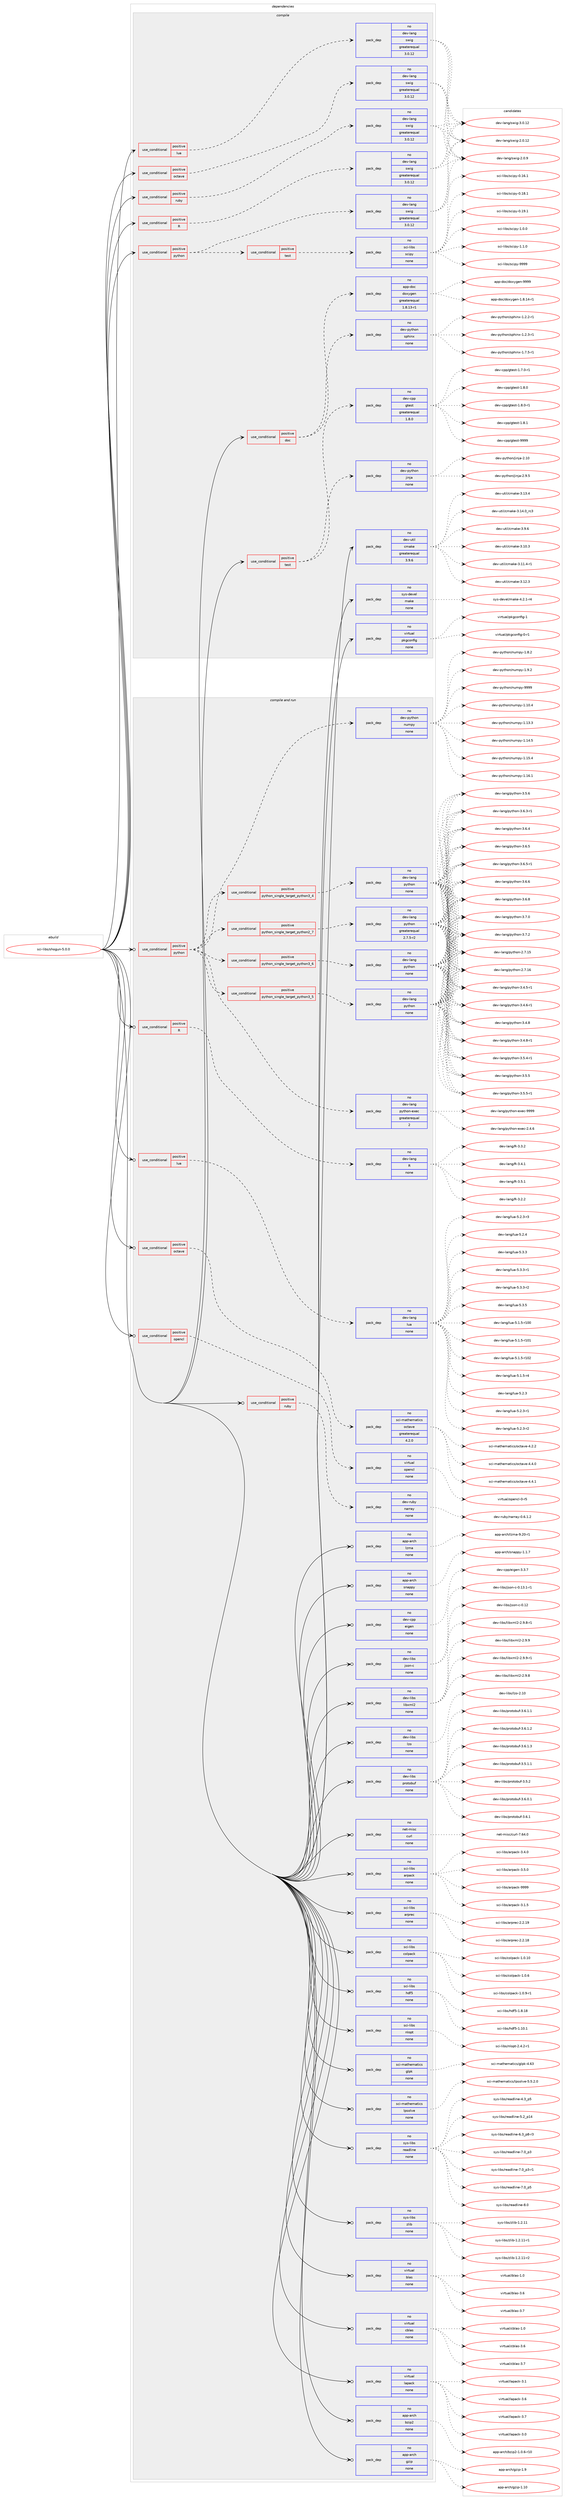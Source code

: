 digraph prolog {

# *************
# Graph options
# *************

newrank=true;
concentrate=true;
compound=true;
graph [rankdir=LR,fontname=Helvetica,fontsize=10,ranksep=1.5];#, ranksep=2.5, nodesep=0.2];
edge  [arrowhead=vee];
node  [fontname=Helvetica,fontsize=10];

# **********
# The ebuild
# **********

subgraph cluster_leftcol {
color=gray;
rank=same;
label=<<i>ebuild</i>>;
id [label="sci-libs/shogun-5.0.0", color=red, width=4, href="../sci-libs/shogun-5.0.0.svg"];
}

# ****************
# The dependencies
# ****************

subgraph cluster_midcol {
color=gray;
label=<<i>dependencies</i>>;
subgraph cluster_compile {
fillcolor="#eeeeee";
style=filled;
label=<<i>compile</i>>;
subgraph cond454114 {
dependency1696398 [label=<<TABLE BORDER="0" CELLBORDER="1" CELLSPACING="0" CELLPADDING="4"><TR><TD ROWSPAN="3" CELLPADDING="10">use_conditional</TD></TR><TR><TD>positive</TD></TR><TR><TD>R</TD></TR></TABLE>>, shape=none, color=red];
subgraph pack1214474 {
dependency1696399 [label=<<TABLE BORDER="0" CELLBORDER="1" CELLSPACING="0" CELLPADDING="4" WIDTH="220"><TR><TD ROWSPAN="6" CELLPADDING="30">pack_dep</TD></TR><TR><TD WIDTH="110">no</TD></TR><TR><TD>dev-lang</TD></TR><TR><TD>swig</TD></TR><TR><TD>greaterequal</TD></TR><TR><TD>3.0.12</TD></TR></TABLE>>, shape=none, color=blue];
}
dependency1696398:e -> dependency1696399:w [weight=20,style="dashed",arrowhead="vee"];
}
id:e -> dependency1696398:w [weight=20,style="solid",arrowhead="vee"];
subgraph cond454115 {
dependency1696400 [label=<<TABLE BORDER="0" CELLBORDER="1" CELLSPACING="0" CELLPADDING="4"><TR><TD ROWSPAN="3" CELLPADDING="10">use_conditional</TD></TR><TR><TD>positive</TD></TR><TR><TD>doc</TD></TR></TABLE>>, shape=none, color=red];
subgraph pack1214475 {
dependency1696401 [label=<<TABLE BORDER="0" CELLBORDER="1" CELLSPACING="0" CELLPADDING="4" WIDTH="220"><TR><TD ROWSPAN="6" CELLPADDING="30">pack_dep</TD></TR><TR><TD WIDTH="110">no</TD></TR><TR><TD>app-doc</TD></TR><TR><TD>doxygen</TD></TR><TR><TD>greaterequal</TD></TR><TR><TD>1.8.13-r1</TD></TR></TABLE>>, shape=none, color=blue];
}
dependency1696400:e -> dependency1696401:w [weight=20,style="dashed",arrowhead="vee"];
subgraph pack1214476 {
dependency1696402 [label=<<TABLE BORDER="0" CELLBORDER="1" CELLSPACING="0" CELLPADDING="4" WIDTH="220"><TR><TD ROWSPAN="6" CELLPADDING="30">pack_dep</TD></TR><TR><TD WIDTH="110">no</TD></TR><TR><TD>dev-python</TD></TR><TR><TD>sphinx</TD></TR><TR><TD>none</TD></TR><TR><TD></TD></TR></TABLE>>, shape=none, color=blue];
}
dependency1696400:e -> dependency1696402:w [weight=20,style="dashed",arrowhead="vee"];
}
id:e -> dependency1696400:w [weight=20,style="solid",arrowhead="vee"];
subgraph cond454116 {
dependency1696403 [label=<<TABLE BORDER="0" CELLBORDER="1" CELLSPACING="0" CELLPADDING="4"><TR><TD ROWSPAN="3" CELLPADDING="10">use_conditional</TD></TR><TR><TD>positive</TD></TR><TR><TD>lua</TD></TR></TABLE>>, shape=none, color=red];
subgraph pack1214477 {
dependency1696404 [label=<<TABLE BORDER="0" CELLBORDER="1" CELLSPACING="0" CELLPADDING="4" WIDTH="220"><TR><TD ROWSPAN="6" CELLPADDING="30">pack_dep</TD></TR><TR><TD WIDTH="110">no</TD></TR><TR><TD>dev-lang</TD></TR><TR><TD>swig</TD></TR><TR><TD>greaterequal</TD></TR><TR><TD>3.0.12</TD></TR></TABLE>>, shape=none, color=blue];
}
dependency1696403:e -> dependency1696404:w [weight=20,style="dashed",arrowhead="vee"];
}
id:e -> dependency1696403:w [weight=20,style="solid",arrowhead="vee"];
subgraph cond454117 {
dependency1696405 [label=<<TABLE BORDER="0" CELLBORDER="1" CELLSPACING="0" CELLPADDING="4"><TR><TD ROWSPAN="3" CELLPADDING="10">use_conditional</TD></TR><TR><TD>positive</TD></TR><TR><TD>octave</TD></TR></TABLE>>, shape=none, color=red];
subgraph pack1214478 {
dependency1696406 [label=<<TABLE BORDER="0" CELLBORDER="1" CELLSPACING="0" CELLPADDING="4" WIDTH="220"><TR><TD ROWSPAN="6" CELLPADDING="30">pack_dep</TD></TR><TR><TD WIDTH="110">no</TD></TR><TR><TD>dev-lang</TD></TR><TR><TD>swig</TD></TR><TR><TD>greaterequal</TD></TR><TR><TD>3.0.12</TD></TR></TABLE>>, shape=none, color=blue];
}
dependency1696405:e -> dependency1696406:w [weight=20,style="dashed",arrowhead="vee"];
}
id:e -> dependency1696405:w [weight=20,style="solid",arrowhead="vee"];
subgraph cond454118 {
dependency1696407 [label=<<TABLE BORDER="0" CELLBORDER="1" CELLSPACING="0" CELLPADDING="4"><TR><TD ROWSPAN="3" CELLPADDING="10">use_conditional</TD></TR><TR><TD>positive</TD></TR><TR><TD>python</TD></TR></TABLE>>, shape=none, color=red];
subgraph pack1214479 {
dependency1696408 [label=<<TABLE BORDER="0" CELLBORDER="1" CELLSPACING="0" CELLPADDING="4" WIDTH="220"><TR><TD ROWSPAN="6" CELLPADDING="30">pack_dep</TD></TR><TR><TD WIDTH="110">no</TD></TR><TR><TD>dev-lang</TD></TR><TR><TD>swig</TD></TR><TR><TD>greaterequal</TD></TR><TR><TD>3.0.12</TD></TR></TABLE>>, shape=none, color=blue];
}
dependency1696407:e -> dependency1696408:w [weight=20,style="dashed",arrowhead="vee"];
subgraph cond454119 {
dependency1696409 [label=<<TABLE BORDER="0" CELLBORDER="1" CELLSPACING="0" CELLPADDING="4"><TR><TD ROWSPAN="3" CELLPADDING="10">use_conditional</TD></TR><TR><TD>positive</TD></TR><TR><TD>test</TD></TR></TABLE>>, shape=none, color=red];
subgraph pack1214480 {
dependency1696410 [label=<<TABLE BORDER="0" CELLBORDER="1" CELLSPACING="0" CELLPADDING="4" WIDTH="220"><TR><TD ROWSPAN="6" CELLPADDING="30">pack_dep</TD></TR><TR><TD WIDTH="110">no</TD></TR><TR><TD>sci-libs</TD></TR><TR><TD>scipy</TD></TR><TR><TD>none</TD></TR><TR><TD></TD></TR></TABLE>>, shape=none, color=blue];
}
dependency1696409:e -> dependency1696410:w [weight=20,style="dashed",arrowhead="vee"];
}
dependency1696407:e -> dependency1696409:w [weight=20,style="dashed",arrowhead="vee"];
}
id:e -> dependency1696407:w [weight=20,style="solid",arrowhead="vee"];
subgraph cond454120 {
dependency1696411 [label=<<TABLE BORDER="0" CELLBORDER="1" CELLSPACING="0" CELLPADDING="4"><TR><TD ROWSPAN="3" CELLPADDING="10">use_conditional</TD></TR><TR><TD>positive</TD></TR><TR><TD>ruby</TD></TR></TABLE>>, shape=none, color=red];
subgraph pack1214481 {
dependency1696412 [label=<<TABLE BORDER="0" CELLBORDER="1" CELLSPACING="0" CELLPADDING="4" WIDTH="220"><TR><TD ROWSPAN="6" CELLPADDING="30">pack_dep</TD></TR><TR><TD WIDTH="110">no</TD></TR><TR><TD>dev-lang</TD></TR><TR><TD>swig</TD></TR><TR><TD>greaterequal</TD></TR><TR><TD>3.0.12</TD></TR></TABLE>>, shape=none, color=blue];
}
dependency1696411:e -> dependency1696412:w [weight=20,style="dashed",arrowhead="vee"];
}
id:e -> dependency1696411:w [weight=20,style="solid",arrowhead="vee"];
subgraph cond454121 {
dependency1696413 [label=<<TABLE BORDER="0" CELLBORDER="1" CELLSPACING="0" CELLPADDING="4"><TR><TD ROWSPAN="3" CELLPADDING="10">use_conditional</TD></TR><TR><TD>positive</TD></TR><TR><TD>test</TD></TR></TABLE>>, shape=none, color=red];
subgraph pack1214482 {
dependency1696414 [label=<<TABLE BORDER="0" CELLBORDER="1" CELLSPACING="0" CELLPADDING="4" WIDTH="220"><TR><TD ROWSPAN="6" CELLPADDING="30">pack_dep</TD></TR><TR><TD WIDTH="110">no</TD></TR><TR><TD>dev-python</TD></TR><TR><TD>jinja</TD></TR><TR><TD>none</TD></TR><TR><TD></TD></TR></TABLE>>, shape=none, color=blue];
}
dependency1696413:e -> dependency1696414:w [weight=20,style="dashed",arrowhead="vee"];
subgraph pack1214483 {
dependency1696415 [label=<<TABLE BORDER="0" CELLBORDER="1" CELLSPACING="0" CELLPADDING="4" WIDTH="220"><TR><TD ROWSPAN="6" CELLPADDING="30">pack_dep</TD></TR><TR><TD WIDTH="110">no</TD></TR><TR><TD>dev-cpp</TD></TR><TR><TD>gtest</TD></TR><TR><TD>greaterequal</TD></TR><TR><TD>1.8.0</TD></TR></TABLE>>, shape=none, color=blue];
}
dependency1696413:e -> dependency1696415:w [weight=20,style="dashed",arrowhead="vee"];
}
id:e -> dependency1696413:w [weight=20,style="solid",arrowhead="vee"];
subgraph pack1214484 {
dependency1696416 [label=<<TABLE BORDER="0" CELLBORDER="1" CELLSPACING="0" CELLPADDING="4" WIDTH="220"><TR><TD ROWSPAN="6" CELLPADDING="30">pack_dep</TD></TR><TR><TD WIDTH="110">no</TD></TR><TR><TD>dev-util</TD></TR><TR><TD>cmake</TD></TR><TR><TD>greaterequal</TD></TR><TR><TD>3.9.6</TD></TR></TABLE>>, shape=none, color=blue];
}
id:e -> dependency1696416:w [weight=20,style="solid",arrowhead="vee"];
subgraph pack1214485 {
dependency1696417 [label=<<TABLE BORDER="0" CELLBORDER="1" CELLSPACING="0" CELLPADDING="4" WIDTH="220"><TR><TD ROWSPAN="6" CELLPADDING="30">pack_dep</TD></TR><TR><TD WIDTH="110">no</TD></TR><TR><TD>sys-devel</TD></TR><TR><TD>make</TD></TR><TR><TD>none</TD></TR><TR><TD></TD></TR></TABLE>>, shape=none, color=blue];
}
id:e -> dependency1696417:w [weight=20,style="solid",arrowhead="vee"];
subgraph pack1214486 {
dependency1696418 [label=<<TABLE BORDER="0" CELLBORDER="1" CELLSPACING="0" CELLPADDING="4" WIDTH="220"><TR><TD ROWSPAN="6" CELLPADDING="30">pack_dep</TD></TR><TR><TD WIDTH="110">no</TD></TR><TR><TD>virtual</TD></TR><TR><TD>pkgconfig</TD></TR><TR><TD>none</TD></TR><TR><TD></TD></TR></TABLE>>, shape=none, color=blue];
}
id:e -> dependency1696418:w [weight=20,style="solid",arrowhead="vee"];
}
subgraph cluster_compileandrun {
fillcolor="#eeeeee";
style=filled;
label=<<i>compile and run</i>>;
subgraph cond454122 {
dependency1696419 [label=<<TABLE BORDER="0" CELLBORDER="1" CELLSPACING="0" CELLPADDING="4"><TR><TD ROWSPAN="3" CELLPADDING="10">use_conditional</TD></TR><TR><TD>positive</TD></TR><TR><TD>R</TD></TR></TABLE>>, shape=none, color=red];
subgraph pack1214487 {
dependency1696420 [label=<<TABLE BORDER="0" CELLBORDER="1" CELLSPACING="0" CELLPADDING="4" WIDTH="220"><TR><TD ROWSPAN="6" CELLPADDING="30">pack_dep</TD></TR><TR><TD WIDTH="110">no</TD></TR><TR><TD>dev-lang</TD></TR><TR><TD>R</TD></TR><TR><TD>none</TD></TR><TR><TD></TD></TR></TABLE>>, shape=none, color=blue];
}
dependency1696419:e -> dependency1696420:w [weight=20,style="dashed",arrowhead="vee"];
}
id:e -> dependency1696419:w [weight=20,style="solid",arrowhead="odotvee"];
subgraph cond454123 {
dependency1696421 [label=<<TABLE BORDER="0" CELLBORDER="1" CELLSPACING="0" CELLPADDING="4"><TR><TD ROWSPAN="3" CELLPADDING="10">use_conditional</TD></TR><TR><TD>positive</TD></TR><TR><TD>lua</TD></TR></TABLE>>, shape=none, color=red];
subgraph pack1214488 {
dependency1696422 [label=<<TABLE BORDER="0" CELLBORDER="1" CELLSPACING="0" CELLPADDING="4" WIDTH="220"><TR><TD ROWSPAN="6" CELLPADDING="30">pack_dep</TD></TR><TR><TD WIDTH="110">no</TD></TR><TR><TD>dev-lang</TD></TR><TR><TD>lua</TD></TR><TR><TD>none</TD></TR><TR><TD></TD></TR></TABLE>>, shape=none, color=blue];
}
dependency1696421:e -> dependency1696422:w [weight=20,style="dashed",arrowhead="vee"];
}
id:e -> dependency1696421:w [weight=20,style="solid",arrowhead="odotvee"];
subgraph cond454124 {
dependency1696423 [label=<<TABLE BORDER="0" CELLBORDER="1" CELLSPACING="0" CELLPADDING="4"><TR><TD ROWSPAN="3" CELLPADDING="10">use_conditional</TD></TR><TR><TD>positive</TD></TR><TR><TD>octave</TD></TR></TABLE>>, shape=none, color=red];
subgraph pack1214489 {
dependency1696424 [label=<<TABLE BORDER="0" CELLBORDER="1" CELLSPACING="0" CELLPADDING="4" WIDTH="220"><TR><TD ROWSPAN="6" CELLPADDING="30">pack_dep</TD></TR><TR><TD WIDTH="110">no</TD></TR><TR><TD>sci-mathematics</TD></TR><TR><TD>octave</TD></TR><TR><TD>greaterequal</TD></TR><TR><TD>4.2.0</TD></TR></TABLE>>, shape=none, color=blue];
}
dependency1696423:e -> dependency1696424:w [weight=20,style="dashed",arrowhead="vee"];
}
id:e -> dependency1696423:w [weight=20,style="solid",arrowhead="odotvee"];
subgraph cond454125 {
dependency1696425 [label=<<TABLE BORDER="0" CELLBORDER="1" CELLSPACING="0" CELLPADDING="4"><TR><TD ROWSPAN="3" CELLPADDING="10">use_conditional</TD></TR><TR><TD>positive</TD></TR><TR><TD>opencl</TD></TR></TABLE>>, shape=none, color=red];
subgraph pack1214490 {
dependency1696426 [label=<<TABLE BORDER="0" CELLBORDER="1" CELLSPACING="0" CELLPADDING="4" WIDTH="220"><TR><TD ROWSPAN="6" CELLPADDING="30">pack_dep</TD></TR><TR><TD WIDTH="110">no</TD></TR><TR><TD>virtual</TD></TR><TR><TD>opencl</TD></TR><TR><TD>none</TD></TR><TR><TD></TD></TR></TABLE>>, shape=none, color=blue];
}
dependency1696425:e -> dependency1696426:w [weight=20,style="dashed",arrowhead="vee"];
}
id:e -> dependency1696425:w [weight=20,style="solid",arrowhead="odotvee"];
subgraph cond454126 {
dependency1696427 [label=<<TABLE BORDER="0" CELLBORDER="1" CELLSPACING="0" CELLPADDING="4"><TR><TD ROWSPAN="3" CELLPADDING="10">use_conditional</TD></TR><TR><TD>positive</TD></TR><TR><TD>python</TD></TR></TABLE>>, shape=none, color=red];
subgraph cond454127 {
dependency1696428 [label=<<TABLE BORDER="0" CELLBORDER="1" CELLSPACING="0" CELLPADDING="4"><TR><TD ROWSPAN="3" CELLPADDING="10">use_conditional</TD></TR><TR><TD>positive</TD></TR><TR><TD>python_single_target_python2_7</TD></TR></TABLE>>, shape=none, color=red];
subgraph pack1214491 {
dependency1696429 [label=<<TABLE BORDER="0" CELLBORDER="1" CELLSPACING="0" CELLPADDING="4" WIDTH="220"><TR><TD ROWSPAN="6" CELLPADDING="30">pack_dep</TD></TR><TR><TD WIDTH="110">no</TD></TR><TR><TD>dev-lang</TD></TR><TR><TD>python</TD></TR><TR><TD>greaterequal</TD></TR><TR><TD>2.7.5-r2</TD></TR></TABLE>>, shape=none, color=blue];
}
dependency1696428:e -> dependency1696429:w [weight=20,style="dashed",arrowhead="vee"];
}
dependency1696427:e -> dependency1696428:w [weight=20,style="dashed",arrowhead="vee"];
subgraph cond454128 {
dependency1696430 [label=<<TABLE BORDER="0" CELLBORDER="1" CELLSPACING="0" CELLPADDING="4"><TR><TD ROWSPAN="3" CELLPADDING="10">use_conditional</TD></TR><TR><TD>positive</TD></TR><TR><TD>python_single_target_python3_4</TD></TR></TABLE>>, shape=none, color=red];
subgraph pack1214492 {
dependency1696431 [label=<<TABLE BORDER="0" CELLBORDER="1" CELLSPACING="0" CELLPADDING="4" WIDTH="220"><TR><TD ROWSPAN="6" CELLPADDING="30">pack_dep</TD></TR><TR><TD WIDTH="110">no</TD></TR><TR><TD>dev-lang</TD></TR><TR><TD>python</TD></TR><TR><TD>none</TD></TR><TR><TD></TD></TR></TABLE>>, shape=none, color=blue];
}
dependency1696430:e -> dependency1696431:w [weight=20,style="dashed",arrowhead="vee"];
}
dependency1696427:e -> dependency1696430:w [weight=20,style="dashed",arrowhead="vee"];
subgraph cond454129 {
dependency1696432 [label=<<TABLE BORDER="0" CELLBORDER="1" CELLSPACING="0" CELLPADDING="4"><TR><TD ROWSPAN="3" CELLPADDING="10">use_conditional</TD></TR><TR><TD>positive</TD></TR><TR><TD>python_single_target_python3_5</TD></TR></TABLE>>, shape=none, color=red];
subgraph pack1214493 {
dependency1696433 [label=<<TABLE BORDER="0" CELLBORDER="1" CELLSPACING="0" CELLPADDING="4" WIDTH="220"><TR><TD ROWSPAN="6" CELLPADDING="30">pack_dep</TD></TR><TR><TD WIDTH="110">no</TD></TR><TR><TD>dev-lang</TD></TR><TR><TD>python</TD></TR><TR><TD>none</TD></TR><TR><TD></TD></TR></TABLE>>, shape=none, color=blue];
}
dependency1696432:e -> dependency1696433:w [weight=20,style="dashed",arrowhead="vee"];
}
dependency1696427:e -> dependency1696432:w [weight=20,style="dashed",arrowhead="vee"];
subgraph cond454130 {
dependency1696434 [label=<<TABLE BORDER="0" CELLBORDER="1" CELLSPACING="0" CELLPADDING="4"><TR><TD ROWSPAN="3" CELLPADDING="10">use_conditional</TD></TR><TR><TD>positive</TD></TR><TR><TD>python_single_target_python3_6</TD></TR></TABLE>>, shape=none, color=red];
subgraph pack1214494 {
dependency1696435 [label=<<TABLE BORDER="0" CELLBORDER="1" CELLSPACING="0" CELLPADDING="4" WIDTH="220"><TR><TD ROWSPAN="6" CELLPADDING="30">pack_dep</TD></TR><TR><TD WIDTH="110">no</TD></TR><TR><TD>dev-lang</TD></TR><TR><TD>python</TD></TR><TR><TD>none</TD></TR><TR><TD></TD></TR></TABLE>>, shape=none, color=blue];
}
dependency1696434:e -> dependency1696435:w [weight=20,style="dashed",arrowhead="vee"];
}
dependency1696427:e -> dependency1696434:w [weight=20,style="dashed",arrowhead="vee"];
subgraph pack1214495 {
dependency1696436 [label=<<TABLE BORDER="0" CELLBORDER="1" CELLSPACING="0" CELLPADDING="4" WIDTH="220"><TR><TD ROWSPAN="6" CELLPADDING="30">pack_dep</TD></TR><TR><TD WIDTH="110">no</TD></TR><TR><TD>dev-lang</TD></TR><TR><TD>python-exec</TD></TR><TR><TD>greaterequal</TD></TR><TR><TD>2</TD></TR></TABLE>>, shape=none, color=blue];
}
dependency1696427:e -> dependency1696436:w [weight=20,style="dashed",arrowhead="vee"];
subgraph pack1214496 {
dependency1696437 [label=<<TABLE BORDER="0" CELLBORDER="1" CELLSPACING="0" CELLPADDING="4" WIDTH="220"><TR><TD ROWSPAN="6" CELLPADDING="30">pack_dep</TD></TR><TR><TD WIDTH="110">no</TD></TR><TR><TD>dev-python</TD></TR><TR><TD>numpy</TD></TR><TR><TD>none</TD></TR><TR><TD></TD></TR></TABLE>>, shape=none, color=blue];
}
dependency1696427:e -> dependency1696437:w [weight=20,style="dashed",arrowhead="vee"];
}
id:e -> dependency1696427:w [weight=20,style="solid",arrowhead="odotvee"];
subgraph cond454131 {
dependency1696438 [label=<<TABLE BORDER="0" CELLBORDER="1" CELLSPACING="0" CELLPADDING="4"><TR><TD ROWSPAN="3" CELLPADDING="10">use_conditional</TD></TR><TR><TD>positive</TD></TR><TR><TD>ruby</TD></TR></TABLE>>, shape=none, color=red];
subgraph pack1214497 {
dependency1696439 [label=<<TABLE BORDER="0" CELLBORDER="1" CELLSPACING="0" CELLPADDING="4" WIDTH="220"><TR><TD ROWSPAN="6" CELLPADDING="30">pack_dep</TD></TR><TR><TD WIDTH="110">no</TD></TR><TR><TD>dev-ruby</TD></TR><TR><TD>narray</TD></TR><TR><TD>none</TD></TR><TR><TD></TD></TR></TABLE>>, shape=none, color=blue];
}
dependency1696438:e -> dependency1696439:w [weight=20,style="dashed",arrowhead="vee"];
}
id:e -> dependency1696438:w [weight=20,style="solid",arrowhead="odotvee"];
subgraph pack1214498 {
dependency1696440 [label=<<TABLE BORDER="0" CELLBORDER="1" CELLSPACING="0" CELLPADDING="4" WIDTH="220"><TR><TD ROWSPAN="6" CELLPADDING="30">pack_dep</TD></TR><TR><TD WIDTH="110">no</TD></TR><TR><TD>app-arch</TD></TR><TR><TD>bzip2</TD></TR><TR><TD>none</TD></TR><TR><TD></TD></TR></TABLE>>, shape=none, color=blue];
}
id:e -> dependency1696440:w [weight=20,style="solid",arrowhead="odotvee"];
subgraph pack1214499 {
dependency1696441 [label=<<TABLE BORDER="0" CELLBORDER="1" CELLSPACING="0" CELLPADDING="4" WIDTH="220"><TR><TD ROWSPAN="6" CELLPADDING="30">pack_dep</TD></TR><TR><TD WIDTH="110">no</TD></TR><TR><TD>app-arch</TD></TR><TR><TD>gzip</TD></TR><TR><TD>none</TD></TR><TR><TD></TD></TR></TABLE>>, shape=none, color=blue];
}
id:e -> dependency1696441:w [weight=20,style="solid",arrowhead="odotvee"];
subgraph pack1214500 {
dependency1696442 [label=<<TABLE BORDER="0" CELLBORDER="1" CELLSPACING="0" CELLPADDING="4" WIDTH="220"><TR><TD ROWSPAN="6" CELLPADDING="30">pack_dep</TD></TR><TR><TD WIDTH="110">no</TD></TR><TR><TD>app-arch</TD></TR><TR><TD>lzma</TD></TR><TR><TD>none</TD></TR><TR><TD></TD></TR></TABLE>>, shape=none, color=blue];
}
id:e -> dependency1696442:w [weight=20,style="solid",arrowhead="odotvee"];
subgraph pack1214501 {
dependency1696443 [label=<<TABLE BORDER="0" CELLBORDER="1" CELLSPACING="0" CELLPADDING="4" WIDTH="220"><TR><TD ROWSPAN="6" CELLPADDING="30">pack_dep</TD></TR><TR><TD WIDTH="110">no</TD></TR><TR><TD>app-arch</TD></TR><TR><TD>snappy</TD></TR><TR><TD>none</TD></TR><TR><TD></TD></TR></TABLE>>, shape=none, color=blue];
}
id:e -> dependency1696443:w [weight=20,style="solid",arrowhead="odotvee"];
subgraph pack1214502 {
dependency1696444 [label=<<TABLE BORDER="0" CELLBORDER="1" CELLSPACING="0" CELLPADDING="4" WIDTH="220"><TR><TD ROWSPAN="6" CELLPADDING="30">pack_dep</TD></TR><TR><TD WIDTH="110">no</TD></TR><TR><TD>dev-cpp</TD></TR><TR><TD>eigen</TD></TR><TR><TD>none</TD></TR><TR><TD></TD></TR></TABLE>>, shape=none, color=blue];
}
id:e -> dependency1696444:w [weight=20,style="solid",arrowhead="odotvee"];
subgraph pack1214503 {
dependency1696445 [label=<<TABLE BORDER="0" CELLBORDER="1" CELLSPACING="0" CELLPADDING="4" WIDTH="220"><TR><TD ROWSPAN="6" CELLPADDING="30">pack_dep</TD></TR><TR><TD WIDTH="110">no</TD></TR><TR><TD>dev-libs</TD></TR><TR><TD>json-c</TD></TR><TR><TD>none</TD></TR><TR><TD></TD></TR></TABLE>>, shape=none, color=blue];
}
id:e -> dependency1696445:w [weight=20,style="solid",arrowhead="odotvee"];
subgraph pack1214504 {
dependency1696446 [label=<<TABLE BORDER="0" CELLBORDER="1" CELLSPACING="0" CELLPADDING="4" WIDTH="220"><TR><TD ROWSPAN="6" CELLPADDING="30">pack_dep</TD></TR><TR><TD WIDTH="110">no</TD></TR><TR><TD>dev-libs</TD></TR><TR><TD>libxml2</TD></TR><TR><TD>none</TD></TR><TR><TD></TD></TR></TABLE>>, shape=none, color=blue];
}
id:e -> dependency1696446:w [weight=20,style="solid",arrowhead="odotvee"];
subgraph pack1214505 {
dependency1696447 [label=<<TABLE BORDER="0" CELLBORDER="1" CELLSPACING="0" CELLPADDING="4" WIDTH="220"><TR><TD ROWSPAN="6" CELLPADDING="30">pack_dep</TD></TR><TR><TD WIDTH="110">no</TD></TR><TR><TD>dev-libs</TD></TR><TR><TD>lzo</TD></TR><TR><TD>none</TD></TR><TR><TD></TD></TR></TABLE>>, shape=none, color=blue];
}
id:e -> dependency1696447:w [weight=20,style="solid",arrowhead="odotvee"];
subgraph pack1214506 {
dependency1696448 [label=<<TABLE BORDER="0" CELLBORDER="1" CELLSPACING="0" CELLPADDING="4" WIDTH="220"><TR><TD ROWSPAN="6" CELLPADDING="30">pack_dep</TD></TR><TR><TD WIDTH="110">no</TD></TR><TR><TD>dev-libs</TD></TR><TR><TD>protobuf</TD></TR><TR><TD>none</TD></TR><TR><TD></TD></TR></TABLE>>, shape=none, color=blue];
}
id:e -> dependency1696448:w [weight=20,style="solid",arrowhead="odotvee"];
subgraph pack1214507 {
dependency1696449 [label=<<TABLE BORDER="0" CELLBORDER="1" CELLSPACING="0" CELLPADDING="4" WIDTH="220"><TR><TD ROWSPAN="6" CELLPADDING="30">pack_dep</TD></TR><TR><TD WIDTH="110">no</TD></TR><TR><TD>net-misc</TD></TR><TR><TD>curl</TD></TR><TR><TD>none</TD></TR><TR><TD></TD></TR></TABLE>>, shape=none, color=blue];
}
id:e -> dependency1696449:w [weight=20,style="solid",arrowhead="odotvee"];
subgraph pack1214508 {
dependency1696450 [label=<<TABLE BORDER="0" CELLBORDER="1" CELLSPACING="0" CELLPADDING="4" WIDTH="220"><TR><TD ROWSPAN="6" CELLPADDING="30">pack_dep</TD></TR><TR><TD WIDTH="110">no</TD></TR><TR><TD>sci-libs</TD></TR><TR><TD>arpack</TD></TR><TR><TD>none</TD></TR><TR><TD></TD></TR></TABLE>>, shape=none, color=blue];
}
id:e -> dependency1696450:w [weight=20,style="solid",arrowhead="odotvee"];
subgraph pack1214509 {
dependency1696451 [label=<<TABLE BORDER="0" CELLBORDER="1" CELLSPACING="0" CELLPADDING="4" WIDTH="220"><TR><TD ROWSPAN="6" CELLPADDING="30">pack_dep</TD></TR><TR><TD WIDTH="110">no</TD></TR><TR><TD>sci-libs</TD></TR><TR><TD>arprec</TD></TR><TR><TD>none</TD></TR><TR><TD></TD></TR></TABLE>>, shape=none, color=blue];
}
id:e -> dependency1696451:w [weight=20,style="solid",arrowhead="odotvee"];
subgraph pack1214510 {
dependency1696452 [label=<<TABLE BORDER="0" CELLBORDER="1" CELLSPACING="0" CELLPADDING="4" WIDTH="220"><TR><TD ROWSPAN="6" CELLPADDING="30">pack_dep</TD></TR><TR><TD WIDTH="110">no</TD></TR><TR><TD>sci-libs</TD></TR><TR><TD>colpack</TD></TR><TR><TD>none</TD></TR><TR><TD></TD></TR></TABLE>>, shape=none, color=blue];
}
id:e -> dependency1696452:w [weight=20,style="solid",arrowhead="odotvee"];
subgraph pack1214511 {
dependency1696453 [label=<<TABLE BORDER="0" CELLBORDER="1" CELLSPACING="0" CELLPADDING="4" WIDTH="220"><TR><TD ROWSPAN="6" CELLPADDING="30">pack_dep</TD></TR><TR><TD WIDTH="110">no</TD></TR><TR><TD>sci-libs</TD></TR><TR><TD>hdf5</TD></TR><TR><TD>none</TD></TR><TR><TD></TD></TR></TABLE>>, shape=none, color=blue];
}
id:e -> dependency1696453:w [weight=20,style="solid",arrowhead="odotvee"];
subgraph pack1214512 {
dependency1696454 [label=<<TABLE BORDER="0" CELLBORDER="1" CELLSPACING="0" CELLPADDING="4" WIDTH="220"><TR><TD ROWSPAN="6" CELLPADDING="30">pack_dep</TD></TR><TR><TD WIDTH="110">no</TD></TR><TR><TD>sci-libs</TD></TR><TR><TD>nlopt</TD></TR><TR><TD>none</TD></TR><TR><TD></TD></TR></TABLE>>, shape=none, color=blue];
}
id:e -> dependency1696454:w [weight=20,style="solid",arrowhead="odotvee"];
subgraph pack1214513 {
dependency1696455 [label=<<TABLE BORDER="0" CELLBORDER="1" CELLSPACING="0" CELLPADDING="4" WIDTH="220"><TR><TD ROWSPAN="6" CELLPADDING="30">pack_dep</TD></TR><TR><TD WIDTH="110">no</TD></TR><TR><TD>sci-mathematics</TD></TR><TR><TD>glpk</TD></TR><TR><TD>none</TD></TR><TR><TD></TD></TR></TABLE>>, shape=none, color=blue];
}
id:e -> dependency1696455:w [weight=20,style="solid",arrowhead="odotvee"];
subgraph pack1214514 {
dependency1696456 [label=<<TABLE BORDER="0" CELLBORDER="1" CELLSPACING="0" CELLPADDING="4" WIDTH="220"><TR><TD ROWSPAN="6" CELLPADDING="30">pack_dep</TD></TR><TR><TD WIDTH="110">no</TD></TR><TR><TD>sci-mathematics</TD></TR><TR><TD>lpsolve</TD></TR><TR><TD>none</TD></TR><TR><TD></TD></TR></TABLE>>, shape=none, color=blue];
}
id:e -> dependency1696456:w [weight=20,style="solid",arrowhead="odotvee"];
subgraph pack1214515 {
dependency1696457 [label=<<TABLE BORDER="0" CELLBORDER="1" CELLSPACING="0" CELLPADDING="4" WIDTH="220"><TR><TD ROWSPAN="6" CELLPADDING="30">pack_dep</TD></TR><TR><TD WIDTH="110">no</TD></TR><TR><TD>sys-libs</TD></TR><TR><TD>readline</TD></TR><TR><TD>none</TD></TR><TR><TD></TD></TR></TABLE>>, shape=none, color=blue];
}
id:e -> dependency1696457:w [weight=20,style="solid",arrowhead="odotvee"];
subgraph pack1214516 {
dependency1696458 [label=<<TABLE BORDER="0" CELLBORDER="1" CELLSPACING="0" CELLPADDING="4" WIDTH="220"><TR><TD ROWSPAN="6" CELLPADDING="30">pack_dep</TD></TR><TR><TD WIDTH="110">no</TD></TR><TR><TD>sys-libs</TD></TR><TR><TD>zlib</TD></TR><TR><TD>none</TD></TR><TR><TD></TD></TR></TABLE>>, shape=none, color=blue];
}
id:e -> dependency1696458:w [weight=20,style="solid",arrowhead="odotvee"];
subgraph pack1214517 {
dependency1696459 [label=<<TABLE BORDER="0" CELLBORDER="1" CELLSPACING="0" CELLPADDING="4" WIDTH="220"><TR><TD ROWSPAN="6" CELLPADDING="30">pack_dep</TD></TR><TR><TD WIDTH="110">no</TD></TR><TR><TD>virtual</TD></TR><TR><TD>blas</TD></TR><TR><TD>none</TD></TR><TR><TD></TD></TR></TABLE>>, shape=none, color=blue];
}
id:e -> dependency1696459:w [weight=20,style="solid",arrowhead="odotvee"];
subgraph pack1214518 {
dependency1696460 [label=<<TABLE BORDER="0" CELLBORDER="1" CELLSPACING="0" CELLPADDING="4" WIDTH="220"><TR><TD ROWSPAN="6" CELLPADDING="30">pack_dep</TD></TR><TR><TD WIDTH="110">no</TD></TR><TR><TD>virtual</TD></TR><TR><TD>cblas</TD></TR><TR><TD>none</TD></TR><TR><TD></TD></TR></TABLE>>, shape=none, color=blue];
}
id:e -> dependency1696460:w [weight=20,style="solid",arrowhead="odotvee"];
subgraph pack1214519 {
dependency1696461 [label=<<TABLE BORDER="0" CELLBORDER="1" CELLSPACING="0" CELLPADDING="4" WIDTH="220"><TR><TD ROWSPAN="6" CELLPADDING="30">pack_dep</TD></TR><TR><TD WIDTH="110">no</TD></TR><TR><TD>virtual</TD></TR><TR><TD>lapack</TD></TR><TR><TD>none</TD></TR><TR><TD></TD></TR></TABLE>>, shape=none, color=blue];
}
id:e -> dependency1696461:w [weight=20,style="solid",arrowhead="odotvee"];
}
subgraph cluster_run {
fillcolor="#eeeeee";
style=filled;
label=<<i>run</i>>;
}
}

# **************
# The candidates
# **************

subgraph cluster_choices {
rank=same;
color=gray;
label=<<i>candidates</i>>;

subgraph choice1214474 {
color=black;
nodesep=1;
choice10010111845108971101034711511910510345504648464950 [label="dev-lang/swig-2.0.12", color=red, width=4,href="../dev-lang/swig-2.0.12.svg"];
choice100101118451089711010347115119105103455046484657 [label="dev-lang/swig-2.0.9", color=red, width=4,href="../dev-lang/swig-2.0.9.svg"];
choice10010111845108971101034711511910510345514648464950 [label="dev-lang/swig-3.0.12", color=red, width=4,href="../dev-lang/swig-3.0.12.svg"];
dependency1696399:e -> choice10010111845108971101034711511910510345504648464950:w [style=dotted,weight="100"];
dependency1696399:e -> choice100101118451089711010347115119105103455046484657:w [style=dotted,weight="100"];
dependency1696399:e -> choice10010111845108971101034711511910510345514648464950:w [style=dotted,weight="100"];
}
subgraph choice1214475 {
color=black;
nodesep=1;
choice97112112451001119947100111120121103101110454946564649524511449 [label="app-doc/doxygen-1.8.14-r1", color=red, width=4,href="../app-doc/doxygen-1.8.14-r1.svg"];
choice971121124510011199471001111201211031011104557575757 [label="app-doc/doxygen-9999", color=red, width=4,href="../app-doc/doxygen-9999.svg"];
dependency1696401:e -> choice97112112451001119947100111120121103101110454946564649524511449:w [style=dotted,weight="100"];
dependency1696401:e -> choice971121124510011199471001111201211031011104557575757:w [style=dotted,weight="100"];
}
subgraph choice1214476 {
color=black;
nodesep=1;
choice10010111845112121116104111110471151121041051101204549465046504511449 [label="dev-python/sphinx-1.2.2-r1", color=red, width=4,href="../dev-python/sphinx-1.2.2-r1.svg"];
choice10010111845112121116104111110471151121041051101204549465046514511449 [label="dev-python/sphinx-1.2.3-r1", color=red, width=4,href="../dev-python/sphinx-1.2.3-r1.svg"];
choice10010111845112121116104111110471151121041051101204549465546534511449 [label="dev-python/sphinx-1.7.5-r1", color=red, width=4,href="../dev-python/sphinx-1.7.5-r1.svg"];
dependency1696402:e -> choice10010111845112121116104111110471151121041051101204549465046504511449:w [style=dotted,weight="100"];
dependency1696402:e -> choice10010111845112121116104111110471151121041051101204549465046514511449:w [style=dotted,weight="100"];
dependency1696402:e -> choice10010111845112121116104111110471151121041051101204549465546534511449:w [style=dotted,weight="100"];
}
subgraph choice1214477 {
color=black;
nodesep=1;
choice10010111845108971101034711511910510345504648464950 [label="dev-lang/swig-2.0.12", color=red, width=4,href="../dev-lang/swig-2.0.12.svg"];
choice100101118451089711010347115119105103455046484657 [label="dev-lang/swig-2.0.9", color=red, width=4,href="../dev-lang/swig-2.0.9.svg"];
choice10010111845108971101034711511910510345514648464950 [label="dev-lang/swig-3.0.12", color=red, width=4,href="../dev-lang/swig-3.0.12.svg"];
dependency1696404:e -> choice10010111845108971101034711511910510345504648464950:w [style=dotted,weight="100"];
dependency1696404:e -> choice100101118451089711010347115119105103455046484657:w [style=dotted,weight="100"];
dependency1696404:e -> choice10010111845108971101034711511910510345514648464950:w [style=dotted,weight="100"];
}
subgraph choice1214478 {
color=black;
nodesep=1;
choice10010111845108971101034711511910510345504648464950 [label="dev-lang/swig-2.0.12", color=red, width=4,href="../dev-lang/swig-2.0.12.svg"];
choice100101118451089711010347115119105103455046484657 [label="dev-lang/swig-2.0.9", color=red, width=4,href="../dev-lang/swig-2.0.9.svg"];
choice10010111845108971101034711511910510345514648464950 [label="dev-lang/swig-3.0.12", color=red, width=4,href="../dev-lang/swig-3.0.12.svg"];
dependency1696406:e -> choice10010111845108971101034711511910510345504648464950:w [style=dotted,weight="100"];
dependency1696406:e -> choice100101118451089711010347115119105103455046484657:w [style=dotted,weight="100"];
dependency1696406:e -> choice10010111845108971101034711511910510345514648464950:w [style=dotted,weight="100"];
}
subgraph choice1214479 {
color=black;
nodesep=1;
choice10010111845108971101034711511910510345504648464950 [label="dev-lang/swig-2.0.12", color=red, width=4,href="../dev-lang/swig-2.0.12.svg"];
choice100101118451089711010347115119105103455046484657 [label="dev-lang/swig-2.0.9", color=red, width=4,href="../dev-lang/swig-2.0.9.svg"];
choice10010111845108971101034711511910510345514648464950 [label="dev-lang/swig-3.0.12", color=red, width=4,href="../dev-lang/swig-3.0.12.svg"];
dependency1696408:e -> choice10010111845108971101034711511910510345504648464950:w [style=dotted,weight="100"];
dependency1696408:e -> choice100101118451089711010347115119105103455046484657:w [style=dotted,weight="100"];
dependency1696408:e -> choice10010111845108971101034711511910510345514648464950:w [style=dotted,weight="100"];
}
subgraph choice1214480 {
color=black;
nodesep=1;
choice115991054510810598115471159910511212145484649544649 [label="sci-libs/scipy-0.16.1", color=red, width=4,href="../sci-libs/scipy-0.16.1.svg"];
choice115991054510810598115471159910511212145484649564649 [label="sci-libs/scipy-0.18.1", color=red, width=4,href="../sci-libs/scipy-0.18.1.svg"];
choice115991054510810598115471159910511212145484649574649 [label="sci-libs/scipy-0.19.1", color=red, width=4,href="../sci-libs/scipy-0.19.1.svg"];
choice1159910545108105981154711599105112121454946484648 [label="sci-libs/scipy-1.0.0", color=red, width=4,href="../sci-libs/scipy-1.0.0.svg"];
choice1159910545108105981154711599105112121454946494648 [label="sci-libs/scipy-1.1.0", color=red, width=4,href="../sci-libs/scipy-1.1.0.svg"];
choice11599105451081059811547115991051121214557575757 [label="sci-libs/scipy-9999", color=red, width=4,href="../sci-libs/scipy-9999.svg"];
dependency1696410:e -> choice115991054510810598115471159910511212145484649544649:w [style=dotted,weight="100"];
dependency1696410:e -> choice115991054510810598115471159910511212145484649564649:w [style=dotted,weight="100"];
dependency1696410:e -> choice115991054510810598115471159910511212145484649574649:w [style=dotted,weight="100"];
dependency1696410:e -> choice1159910545108105981154711599105112121454946484648:w [style=dotted,weight="100"];
dependency1696410:e -> choice1159910545108105981154711599105112121454946494648:w [style=dotted,weight="100"];
dependency1696410:e -> choice11599105451081059811547115991051121214557575757:w [style=dotted,weight="100"];
}
subgraph choice1214481 {
color=black;
nodesep=1;
choice10010111845108971101034711511910510345504648464950 [label="dev-lang/swig-2.0.12", color=red, width=4,href="../dev-lang/swig-2.0.12.svg"];
choice100101118451089711010347115119105103455046484657 [label="dev-lang/swig-2.0.9", color=red, width=4,href="../dev-lang/swig-2.0.9.svg"];
choice10010111845108971101034711511910510345514648464950 [label="dev-lang/swig-3.0.12", color=red, width=4,href="../dev-lang/swig-3.0.12.svg"];
dependency1696412:e -> choice10010111845108971101034711511910510345504648464950:w [style=dotted,weight="100"];
dependency1696412:e -> choice100101118451089711010347115119105103455046484657:w [style=dotted,weight="100"];
dependency1696412:e -> choice10010111845108971101034711511910510345514648464950:w [style=dotted,weight="100"];
}
subgraph choice1214482 {
color=black;
nodesep=1;
choice1001011184511212111610411111047106105110106974550464948 [label="dev-python/jinja-2.10", color=red, width=4,href="../dev-python/jinja-2.10.svg"];
choice100101118451121211161041111104710610511010697455046574653 [label="dev-python/jinja-2.9.5", color=red, width=4,href="../dev-python/jinja-2.9.5.svg"];
dependency1696414:e -> choice1001011184511212111610411111047106105110106974550464948:w [style=dotted,weight="100"];
dependency1696414:e -> choice100101118451121211161041111104710610511010697455046574653:w [style=dotted,weight="100"];
}
subgraph choice1214483 {
color=black;
nodesep=1;
choice1001011184599112112471031161011151164549465546484511449 [label="dev-cpp/gtest-1.7.0-r1", color=red, width=4,href="../dev-cpp/gtest-1.7.0-r1.svg"];
choice100101118459911211247103116101115116454946564648 [label="dev-cpp/gtest-1.8.0", color=red, width=4,href="../dev-cpp/gtest-1.8.0.svg"];
choice1001011184599112112471031161011151164549465646484511449 [label="dev-cpp/gtest-1.8.0-r1", color=red, width=4,href="../dev-cpp/gtest-1.8.0-r1.svg"];
choice100101118459911211247103116101115116454946564649 [label="dev-cpp/gtest-1.8.1", color=red, width=4,href="../dev-cpp/gtest-1.8.1.svg"];
choice1001011184599112112471031161011151164557575757 [label="dev-cpp/gtest-9999", color=red, width=4,href="../dev-cpp/gtest-9999.svg"];
dependency1696415:e -> choice1001011184599112112471031161011151164549465546484511449:w [style=dotted,weight="100"];
dependency1696415:e -> choice100101118459911211247103116101115116454946564648:w [style=dotted,weight="100"];
dependency1696415:e -> choice1001011184599112112471031161011151164549465646484511449:w [style=dotted,weight="100"];
dependency1696415:e -> choice100101118459911211247103116101115116454946564649:w [style=dotted,weight="100"];
dependency1696415:e -> choice1001011184599112112471031161011151164557575757:w [style=dotted,weight="100"];
}
subgraph choice1214484 {
color=black;
nodesep=1;
choice1001011184511711610510847991099710710145514649484651 [label="dev-util/cmake-3.10.3", color=red, width=4,href="../dev-util/cmake-3.10.3.svg"];
choice10010111845117116105108479910997107101455146494946524511449 [label="dev-util/cmake-3.11.4-r1", color=red, width=4,href="../dev-util/cmake-3.11.4-r1.svg"];
choice1001011184511711610510847991099710710145514649504651 [label="dev-util/cmake-3.12.3", color=red, width=4,href="../dev-util/cmake-3.12.3.svg"];
choice1001011184511711610510847991099710710145514649514652 [label="dev-util/cmake-3.13.4", color=red, width=4,href="../dev-util/cmake-3.13.4.svg"];
choice1001011184511711610510847991099710710145514649524648951149951 [label="dev-util/cmake-3.14.0_rc3", color=red, width=4,href="../dev-util/cmake-3.14.0_rc3.svg"];
choice10010111845117116105108479910997107101455146574654 [label="dev-util/cmake-3.9.6", color=red, width=4,href="../dev-util/cmake-3.9.6.svg"];
dependency1696416:e -> choice1001011184511711610510847991099710710145514649484651:w [style=dotted,weight="100"];
dependency1696416:e -> choice10010111845117116105108479910997107101455146494946524511449:w [style=dotted,weight="100"];
dependency1696416:e -> choice1001011184511711610510847991099710710145514649504651:w [style=dotted,weight="100"];
dependency1696416:e -> choice1001011184511711610510847991099710710145514649514652:w [style=dotted,weight="100"];
dependency1696416:e -> choice1001011184511711610510847991099710710145514649524648951149951:w [style=dotted,weight="100"];
dependency1696416:e -> choice10010111845117116105108479910997107101455146574654:w [style=dotted,weight="100"];
}
subgraph choice1214485 {
color=black;
nodesep=1;
choice1151211154510010111810110847109971071014552465046494511452 [label="sys-devel/make-4.2.1-r4", color=red, width=4,href="../sys-devel/make-4.2.1-r4.svg"];
dependency1696417:e -> choice1151211154510010111810110847109971071014552465046494511452:w [style=dotted,weight="100"];
}
subgraph choice1214486 {
color=black;
nodesep=1;
choice11810511411611797108471121071039911111010210510345484511449 [label="virtual/pkgconfig-0-r1", color=red, width=4,href="../virtual/pkgconfig-0-r1.svg"];
choice1181051141161179710847112107103991111101021051034549 [label="virtual/pkgconfig-1", color=red, width=4,href="../virtual/pkgconfig-1.svg"];
dependency1696418:e -> choice11810511411611797108471121071039911111010210510345484511449:w [style=dotted,weight="100"];
dependency1696418:e -> choice1181051141161179710847112107103991111101021051034549:w [style=dotted,weight="100"];
}
subgraph choice1214487 {
color=black;
nodesep=1;
choice10010111845108971101034782455146504650 [label="dev-lang/R-3.2.2", color=red, width=4,href="../dev-lang/R-3.2.2.svg"];
choice10010111845108971101034782455146514650 [label="dev-lang/R-3.3.2", color=red, width=4,href="../dev-lang/R-3.3.2.svg"];
choice10010111845108971101034782455146524649 [label="dev-lang/R-3.4.1", color=red, width=4,href="../dev-lang/R-3.4.1.svg"];
choice10010111845108971101034782455146534649 [label="dev-lang/R-3.5.1", color=red, width=4,href="../dev-lang/R-3.5.1.svg"];
dependency1696420:e -> choice10010111845108971101034782455146504650:w [style=dotted,weight="100"];
dependency1696420:e -> choice10010111845108971101034782455146514650:w [style=dotted,weight="100"];
dependency1696420:e -> choice10010111845108971101034782455146524649:w [style=dotted,weight="100"];
dependency1696420:e -> choice10010111845108971101034782455146534649:w [style=dotted,weight="100"];
}
subgraph choice1214488 {
color=black;
nodesep=1;
choice1001011184510897110103471081179745534649465345114494848 [label="dev-lang/lua-5.1.5-r100", color=red, width=4,href="../dev-lang/lua-5.1.5-r100.svg"];
choice1001011184510897110103471081179745534649465345114494849 [label="dev-lang/lua-5.1.5-r101", color=red, width=4,href="../dev-lang/lua-5.1.5-r101.svg"];
choice1001011184510897110103471081179745534649465345114494850 [label="dev-lang/lua-5.1.5-r102", color=red, width=4,href="../dev-lang/lua-5.1.5-r102.svg"];
choice100101118451089711010347108117974553464946534511452 [label="dev-lang/lua-5.1.5-r4", color=red, width=4,href="../dev-lang/lua-5.1.5-r4.svg"];
choice10010111845108971101034710811797455346504651 [label="dev-lang/lua-5.2.3", color=red, width=4,href="../dev-lang/lua-5.2.3.svg"];
choice100101118451089711010347108117974553465046514511449 [label="dev-lang/lua-5.2.3-r1", color=red, width=4,href="../dev-lang/lua-5.2.3-r1.svg"];
choice100101118451089711010347108117974553465046514511450 [label="dev-lang/lua-5.2.3-r2", color=red, width=4,href="../dev-lang/lua-5.2.3-r2.svg"];
choice100101118451089711010347108117974553465046514511451 [label="dev-lang/lua-5.2.3-r3", color=red, width=4,href="../dev-lang/lua-5.2.3-r3.svg"];
choice10010111845108971101034710811797455346504652 [label="dev-lang/lua-5.2.4", color=red, width=4,href="../dev-lang/lua-5.2.4.svg"];
choice10010111845108971101034710811797455346514651 [label="dev-lang/lua-5.3.3", color=red, width=4,href="../dev-lang/lua-5.3.3.svg"];
choice100101118451089711010347108117974553465146514511449 [label="dev-lang/lua-5.3.3-r1", color=red, width=4,href="../dev-lang/lua-5.3.3-r1.svg"];
choice100101118451089711010347108117974553465146514511450 [label="dev-lang/lua-5.3.3-r2", color=red, width=4,href="../dev-lang/lua-5.3.3-r2.svg"];
choice10010111845108971101034710811797455346514653 [label="dev-lang/lua-5.3.5", color=red, width=4,href="../dev-lang/lua-5.3.5.svg"];
dependency1696422:e -> choice1001011184510897110103471081179745534649465345114494848:w [style=dotted,weight="100"];
dependency1696422:e -> choice1001011184510897110103471081179745534649465345114494849:w [style=dotted,weight="100"];
dependency1696422:e -> choice1001011184510897110103471081179745534649465345114494850:w [style=dotted,weight="100"];
dependency1696422:e -> choice100101118451089711010347108117974553464946534511452:w [style=dotted,weight="100"];
dependency1696422:e -> choice10010111845108971101034710811797455346504651:w [style=dotted,weight="100"];
dependency1696422:e -> choice100101118451089711010347108117974553465046514511449:w [style=dotted,weight="100"];
dependency1696422:e -> choice100101118451089711010347108117974553465046514511450:w [style=dotted,weight="100"];
dependency1696422:e -> choice100101118451089711010347108117974553465046514511451:w [style=dotted,weight="100"];
dependency1696422:e -> choice10010111845108971101034710811797455346504652:w [style=dotted,weight="100"];
dependency1696422:e -> choice10010111845108971101034710811797455346514651:w [style=dotted,weight="100"];
dependency1696422:e -> choice100101118451089711010347108117974553465146514511449:w [style=dotted,weight="100"];
dependency1696422:e -> choice100101118451089711010347108117974553465146514511450:w [style=dotted,weight="100"];
dependency1696422:e -> choice10010111845108971101034710811797455346514653:w [style=dotted,weight="100"];
}
subgraph choice1214489 {
color=black;
nodesep=1;
choice1159910545109971161041011099711610599115471119911697118101455246504650 [label="sci-mathematics/octave-4.2.2", color=red, width=4,href="../sci-mathematics/octave-4.2.2.svg"];
choice1159910545109971161041011099711610599115471119911697118101455246524648 [label="sci-mathematics/octave-4.4.0", color=red, width=4,href="../sci-mathematics/octave-4.4.0.svg"];
choice1159910545109971161041011099711610599115471119911697118101455246524649 [label="sci-mathematics/octave-4.4.1", color=red, width=4,href="../sci-mathematics/octave-4.4.1.svg"];
dependency1696424:e -> choice1159910545109971161041011099711610599115471119911697118101455246504650:w [style=dotted,weight="100"];
dependency1696424:e -> choice1159910545109971161041011099711610599115471119911697118101455246524648:w [style=dotted,weight="100"];
dependency1696424:e -> choice1159910545109971161041011099711610599115471119911697118101455246524649:w [style=dotted,weight="100"];
}
subgraph choice1214490 {
color=black;
nodesep=1;
choice11810511411611797108471111121011109910845484511453 [label="virtual/opencl-0-r5", color=red, width=4,href="../virtual/opencl-0-r5.svg"];
dependency1696426:e -> choice11810511411611797108471111121011109910845484511453:w [style=dotted,weight="100"];
}
subgraph choice1214491 {
color=black;
nodesep=1;
choice10010111845108971101034711212111610411111045504655464953 [label="dev-lang/python-2.7.15", color=red, width=4,href="../dev-lang/python-2.7.15.svg"];
choice10010111845108971101034711212111610411111045504655464954 [label="dev-lang/python-2.7.16", color=red, width=4,href="../dev-lang/python-2.7.16.svg"];
choice1001011184510897110103471121211161041111104551465246534511449 [label="dev-lang/python-3.4.5-r1", color=red, width=4,href="../dev-lang/python-3.4.5-r1.svg"];
choice1001011184510897110103471121211161041111104551465246544511449 [label="dev-lang/python-3.4.6-r1", color=red, width=4,href="../dev-lang/python-3.4.6-r1.svg"];
choice100101118451089711010347112121116104111110455146524656 [label="dev-lang/python-3.4.8", color=red, width=4,href="../dev-lang/python-3.4.8.svg"];
choice1001011184510897110103471121211161041111104551465246564511449 [label="dev-lang/python-3.4.8-r1", color=red, width=4,href="../dev-lang/python-3.4.8-r1.svg"];
choice1001011184510897110103471121211161041111104551465346524511449 [label="dev-lang/python-3.5.4-r1", color=red, width=4,href="../dev-lang/python-3.5.4-r1.svg"];
choice100101118451089711010347112121116104111110455146534653 [label="dev-lang/python-3.5.5", color=red, width=4,href="../dev-lang/python-3.5.5.svg"];
choice1001011184510897110103471121211161041111104551465346534511449 [label="dev-lang/python-3.5.5-r1", color=red, width=4,href="../dev-lang/python-3.5.5-r1.svg"];
choice100101118451089711010347112121116104111110455146534654 [label="dev-lang/python-3.5.6", color=red, width=4,href="../dev-lang/python-3.5.6.svg"];
choice1001011184510897110103471121211161041111104551465446514511449 [label="dev-lang/python-3.6.3-r1", color=red, width=4,href="../dev-lang/python-3.6.3-r1.svg"];
choice100101118451089711010347112121116104111110455146544652 [label="dev-lang/python-3.6.4", color=red, width=4,href="../dev-lang/python-3.6.4.svg"];
choice100101118451089711010347112121116104111110455146544653 [label="dev-lang/python-3.6.5", color=red, width=4,href="../dev-lang/python-3.6.5.svg"];
choice1001011184510897110103471121211161041111104551465446534511449 [label="dev-lang/python-3.6.5-r1", color=red, width=4,href="../dev-lang/python-3.6.5-r1.svg"];
choice100101118451089711010347112121116104111110455146544654 [label="dev-lang/python-3.6.6", color=red, width=4,href="../dev-lang/python-3.6.6.svg"];
choice100101118451089711010347112121116104111110455146544656 [label="dev-lang/python-3.6.8", color=red, width=4,href="../dev-lang/python-3.6.8.svg"];
choice100101118451089711010347112121116104111110455146554648 [label="dev-lang/python-3.7.0", color=red, width=4,href="../dev-lang/python-3.7.0.svg"];
choice100101118451089711010347112121116104111110455146554650 [label="dev-lang/python-3.7.2", color=red, width=4,href="../dev-lang/python-3.7.2.svg"];
dependency1696429:e -> choice10010111845108971101034711212111610411111045504655464953:w [style=dotted,weight="100"];
dependency1696429:e -> choice10010111845108971101034711212111610411111045504655464954:w [style=dotted,weight="100"];
dependency1696429:e -> choice1001011184510897110103471121211161041111104551465246534511449:w [style=dotted,weight="100"];
dependency1696429:e -> choice1001011184510897110103471121211161041111104551465246544511449:w [style=dotted,weight="100"];
dependency1696429:e -> choice100101118451089711010347112121116104111110455146524656:w [style=dotted,weight="100"];
dependency1696429:e -> choice1001011184510897110103471121211161041111104551465246564511449:w [style=dotted,weight="100"];
dependency1696429:e -> choice1001011184510897110103471121211161041111104551465346524511449:w [style=dotted,weight="100"];
dependency1696429:e -> choice100101118451089711010347112121116104111110455146534653:w [style=dotted,weight="100"];
dependency1696429:e -> choice1001011184510897110103471121211161041111104551465346534511449:w [style=dotted,weight="100"];
dependency1696429:e -> choice100101118451089711010347112121116104111110455146534654:w [style=dotted,weight="100"];
dependency1696429:e -> choice1001011184510897110103471121211161041111104551465446514511449:w [style=dotted,weight="100"];
dependency1696429:e -> choice100101118451089711010347112121116104111110455146544652:w [style=dotted,weight="100"];
dependency1696429:e -> choice100101118451089711010347112121116104111110455146544653:w [style=dotted,weight="100"];
dependency1696429:e -> choice1001011184510897110103471121211161041111104551465446534511449:w [style=dotted,weight="100"];
dependency1696429:e -> choice100101118451089711010347112121116104111110455146544654:w [style=dotted,weight="100"];
dependency1696429:e -> choice100101118451089711010347112121116104111110455146544656:w [style=dotted,weight="100"];
dependency1696429:e -> choice100101118451089711010347112121116104111110455146554648:w [style=dotted,weight="100"];
dependency1696429:e -> choice100101118451089711010347112121116104111110455146554650:w [style=dotted,weight="100"];
}
subgraph choice1214492 {
color=black;
nodesep=1;
choice10010111845108971101034711212111610411111045504655464953 [label="dev-lang/python-2.7.15", color=red, width=4,href="../dev-lang/python-2.7.15.svg"];
choice10010111845108971101034711212111610411111045504655464954 [label="dev-lang/python-2.7.16", color=red, width=4,href="../dev-lang/python-2.7.16.svg"];
choice1001011184510897110103471121211161041111104551465246534511449 [label="dev-lang/python-3.4.5-r1", color=red, width=4,href="../dev-lang/python-3.4.5-r1.svg"];
choice1001011184510897110103471121211161041111104551465246544511449 [label="dev-lang/python-3.4.6-r1", color=red, width=4,href="../dev-lang/python-3.4.6-r1.svg"];
choice100101118451089711010347112121116104111110455146524656 [label="dev-lang/python-3.4.8", color=red, width=4,href="../dev-lang/python-3.4.8.svg"];
choice1001011184510897110103471121211161041111104551465246564511449 [label="dev-lang/python-3.4.8-r1", color=red, width=4,href="../dev-lang/python-3.4.8-r1.svg"];
choice1001011184510897110103471121211161041111104551465346524511449 [label="dev-lang/python-3.5.4-r1", color=red, width=4,href="../dev-lang/python-3.5.4-r1.svg"];
choice100101118451089711010347112121116104111110455146534653 [label="dev-lang/python-3.5.5", color=red, width=4,href="../dev-lang/python-3.5.5.svg"];
choice1001011184510897110103471121211161041111104551465346534511449 [label="dev-lang/python-3.5.5-r1", color=red, width=4,href="../dev-lang/python-3.5.5-r1.svg"];
choice100101118451089711010347112121116104111110455146534654 [label="dev-lang/python-3.5.6", color=red, width=4,href="../dev-lang/python-3.5.6.svg"];
choice1001011184510897110103471121211161041111104551465446514511449 [label="dev-lang/python-3.6.3-r1", color=red, width=4,href="../dev-lang/python-3.6.3-r1.svg"];
choice100101118451089711010347112121116104111110455146544652 [label="dev-lang/python-3.6.4", color=red, width=4,href="../dev-lang/python-3.6.4.svg"];
choice100101118451089711010347112121116104111110455146544653 [label="dev-lang/python-3.6.5", color=red, width=4,href="../dev-lang/python-3.6.5.svg"];
choice1001011184510897110103471121211161041111104551465446534511449 [label="dev-lang/python-3.6.5-r1", color=red, width=4,href="../dev-lang/python-3.6.5-r1.svg"];
choice100101118451089711010347112121116104111110455146544654 [label="dev-lang/python-3.6.6", color=red, width=4,href="../dev-lang/python-3.6.6.svg"];
choice100101118451089711010347112121116104111110455146544656 [label="dev-lang/python-3.6.8", color=red, width=4,href="../dev-lang/python-3.6.8.svg"];
choice100101118451089711010347112121116104111110455146554648 [label="dev-lang/python-3.7.0", color=red, width=4,href="../dev-lang/python-3.7.0.svg"];
choice100101118451089711010347112121116104111110455146554650 [label="dev-lang/python-3.7.2", color=red, width=4,href="../dev-lang/python-3.7.2.svg"];
dependency1696431:e -> choice10010111845108971101034711212111610411111045504655464953:w [style=dotted,weight="100"];
dependency1696431:e -> choice10010111845108971101034711212111610411111045504655464954:w [style=dotted,weight="100"];
dependency1696431:e -> choice1001011184510897110103471121211161041111104551465246534511449:w [style=dotted,weight="100"];
dependency1696431:e -> choice1001011184510897110103471121211161041111104551465246544511449:w [style=dotted,weight="100"];
dependency1696431:e -> choice100101118451089711010347112121116104111110455146524656:w [style=dotted,weight="100"];
dependency1696431:e -> choice1001011184510897110103471121211161041111104551465246564511449:w [style=dotted,weight="100"];
dependency1696431:e -> choice1001011184510897110103471121211161041111104551465346524511449:w [style=dotted,weight="100"];
dependency1696431:e -> choice100101118451089711010347112121116104111110455146534653:w [style=dotted,weight="100"];
dependency1696431:e -> choice1001011184510897110103471121211161041111104551465346534511449:w [style=dotted,weight="100"];
dependency1696431:e -> choice100101118451089711010347112121116104111110455146534654:w [style=dotted,weight="100"];
dependency1696431:e -> choice1001011184510897110103471121211161041111104551465446514511449:w [style=dotted,weight="100"];
dependency1696431:e -> choice100101118451089711010347112121116104111110455146544652:w [style=dotted,weight="100"];
dependency1696431:e -> choice100101118451089711010347112121116104111110455146544653:w [style=dotted,weight="100"];
dependency1696431:e -> choice1001011184510897110103471121211161041111104551465446534511449:w [style=dotted,weight="100"];
dependency1696431:e -> choice100101118451089711010347112121116104111110455146544654:w [style=dotted,weight="100"];
dependency1696431:e -> choice100101118451089711010347112121116104111110455146544656:w [style=dotted,weight="100"];
dependency1696431:e -> choice100101118451089711010347112121116104111110455146554648:w [style=dotted,weight="100"];
dependency1696431:e -> choice100101118451089711010347112121116104111110455146554650:w [style=dotted,weight="100"];
}
subgraph choice1214493 {
color=black;
nodesep=1;
choice10010111845108971101034711212111610411111045504655464953 [label="dev-lang/python-2.7.15", color=red, width=4,href="../dev-lang/python-2.7.15.svg"];
choice10010111845108971101034711212111610411111045504655464954 [label="dev-lang/python-2.7.16", color=red, width=4,href="../dev-lang/python-2.7.16.svg"];
choice1001011184510897110103471121211161041111104551465246534511449 [label="dev-lang/python-3.4.5-r1", color=red, width=4,href="../dev-lang/python-3.4.5-r1.svg"];
choice1001011184510897110103471121211161041111104551465246544511449 [label="dev-lang/python-3.4.6-r1", color=red, width=4,href="../dev-lang/python-3.4.6-r1.svg"];
choice100101118451089711010347112121116104111110455146524656 [label="dev-lang/python-3.4.8", color=red, width=4,href="../dev-lang/python-3.4.8.svg"];
choice1001011184510897110103471121211161041111104551465246564511449 [label="dev-lang/python-3.4.8-r1", color=red, width=4,href="../dev-lang/python-3.4.8-r1.svg"];
choice1001011184510897110103471121211161041111104551465346524511449 [label="dev-lang/python-3.5.4-r1", color=red, width=4,href="../dev-lang/python-3.5.4-r1.svg"];
choice100101118451089711010347112121116104111110455146534653 [label="dev-lang/python-3.5.5", color=red, width=4,href="../dev-lang/python-3.5.5.svg"];
choice1001011184510897110103471121211161041111104551465346534511449 [label="dev-lang/python-3.5.5-r1", color=red, width=4,href="../dev-lang/python-3.5.5-r1.svg"];
choice100101118451089711010347112121116104111110455146534654 [label="dev-lang/python-3.5.6", color=red, width=4,href="../dev-lang/python-3.5.6.svg"];
choice1001011184510897110103471121211161041111104551465446514511449 [label="dev-lang/python-3.6.3-r1", color=red, width=4,href="../dev-lang/python-3.6.3-r1.svg"];
choice100101118451089711010347112121116104111110455146544652 [label="dev-lang/python-3.6.4", color=red, width=4,href="../dev-lang/python-3.6.4.svg"];
choice100101118451089711010347112121116104111110455146544653 [label="dev-lang/python-3.6.5", color=red, width=4,href="../dev-lang/python-3.6.5.svg"];
choice1001011184510897110103471121211161041111104551465446534511449 [label="dev-lang/python-3.6.5-r1", color=red, width=4,href="../dev-lang/python-3.6.5-r1.svg"];
choice100101118451089711010347112121116104111110455146544654 [label="dev-lang/python-3.6.6", color=red, width=4,href="../dev-lang/python-3.6.6.svg"];
choice100101118451089711010347112121116104111110455146544656 [label="dev-lang/python-3.6.8", color=red, width=4,href="../dev-lang/python-3.6.8.svg"];
choice100101118451089711010347112121116104111110455146554648 [label="dev-lang/python-3.7.0", color=red, width=4,href="../dev-lang/python-3.7.0.svg"];
choice100101118451089711010347112121116104111110455146554650 [label="dev-lang/python-3.7.2", color=red, width=4,href="../dev-lang/python-3.7.2.svg"];
dependency1696433:e -> choice10010111845108971101034711212111610411111045504655464953:w [style=dotted,weight="100"];
dependency1696433:e -> choice10010111845108971101034711212111610411111045504655464954:w [style=dotted,weight="100"];
dependency1696433:e -> choice1001011184510897110103471121211161041111104551465246534511449:w [style=dotted,weight="100"];
dependency1696433:e -> choice1001011184510897110103471121211161041111104551465246544511449:w [style=dotted,weight="100"];
dependency1696433:e -> choice100101118451089711010347112121116104111110455146524656:w [style=dotted,weight="100"];
dependency1696433:e -> choice1001011184510897110103471121211161041111104551465246564511449:w [style=dotted,weight="100"];
dependency1696433:e -> choice1001011184510897110103471121211161041111104551465346524511449:w [style=dotted,weight="100"];
dependency1696433:e -> choice100101118451089711010347112121116104111110455146534653:w [style=dotted,weight="100"];
dependency1696433:e -> choice1001011184510897110103471121211161041111104551465346534511449:w [style=dotted,weight="100"];
dependency1696433:e -> choice100101118451089711010347112121116104111110455146534654:w [style=dotted,weight="100"];
dependency1696433:e -> choice1001011184510897110103471121211161041111104551465446514511449:w [style=dotted,weight="100"];
dependency1696433:e -> choice100101118451089711010347112121116104111110455146544652:w [style=dotted,weight="100"];
dependency1696433:e -> choice100101118451089711010347112121116104111110455146544653:w [style=dotted,weight="100"];
dependency1696433:e -> choice1001011184510897110103471121211161041111104551465446534511449:w [style=dotted,weight="100"];
dependency1696433:e -> choice100101118451089711010347112121116104111110455146544654:w [style=dotted,weight="100"];
dependency1696433:e -> choice100101118451089711010347112121116104111110455146544656:w [style=dotted,weight="100"];
dependency1696433:e -> choice100101118451089711010347112121116104111110455146554648:w [style=dotted,weight="100"];
dependency1696433:e -> choice100101118451089711010347112121116104111110455146554650:w [style=dotted,weight="100"];
}
subgraph choice1214494 {
color=black;
nodesep=1;
choice10010111845108971101034711212111610411111045504655464953 [label="dev-lang/python-2.7.15", color=red, width=4,href="../dev-lang/python-2.7.15.svg"];
choice10010111845108971101034711212111610411111045504655464954 [label="dev-lang/python-2.7.16", color=red, width=4,href="../dev-lang/python-2.7.16.svg"];
choice1001011184510897110103471121211161041111104551465246534511449 [label="dev-lang/python-3.4.5-r1", color=red, width=4,href="../dev-lang/python-3.4.5-r1.svg"];
choice1001011184510897110103471121211161041111104551465246544511449 [label="dev-lang/python-3.4.6-r1", color=red, width=4,href="../dev-lang/python-3.4.6-r1.svg"];
choice100101118451089711010347112121116104111110455146524656 [label="dev-lang/python-3.4.8", color=red, width=4,href="../dev-lang/python-3.4.8.svg"];
choice1001011184510897110103471121211161041111104551465246564511449 [label="dev-lang/python-3.4.8-r1", color=red, width=4,href="../dev-lang/python-3.4.8-r1.svg"];
choice1001011184510897110103471121211161041111104551465346524511449 [label="dev-lang/python-3.5.4-r1", color=red, width=4,href="../dev-lang/python-3.5.4-r1.svg"];
choice100101118451089711010347112121116104111110455146534653 [label="dev-lang/python-3.5.5", color=red, width=4,href="../dev-lang/python-3.5.5.svg"];
choice1001011184510897110103471121211161041111104551465346534511449 [label="dev-lang/python-3.5.5-r1", color=red, width=4,href="../dev-lang/python-3.5.5-r1.svg"];
choice100101118451089711010347112121116104111110455146534654 [label="dev-lang/python-3.5.6", color=red, width=4,href="../dev-lang/python-3.5.6.svg"];
choice1001011184510897110103471121211161041111104551465446514511449 [label="dev-lang/python-3.6.3-r1", color=red, width=4,href="../dev-lang/python-3.6.3-r1.svg"];
choice100101118451089711010347112121116104111110455146544652 [label="dev-lang/python-3.6.4", color=red, width=4,href="../dev-lang/python-3.6.4.svg"];
choice100101118451089711010347112121116104111110455146544653 [label="dev-lang/python-3.6.5", color=red, width=4,href="../dev-lang/python-3.6.5.svg"];
choice1001011184510897110103471121211161041111104551465446534511449 [label="dev-lang/python-3.6.5-r1", color=red, width=4,href="../dev-lang/python-3.6.5-r1.svg"];
choice100101118451089711010347112121116104111110455146544654 [label="dev-lang/python-3.6.6", color=red, width=4,href="../dev-lang/python-3.6.6.svg"];
choice100101118451089711010347112121116104111110455146544656 [label="dev-lang/python-3.6.8", color=red, width=4,href="../dev-lang/python-3.6.8.svg"];
choice100101118451089711010347112121116104111110455146554648 [label="dev-lang/python-3.7.0", color=red, width=4,href="../dev-lang/python-3.7.0.svg"];
choice100101118451089711010347112121116104111110455146554650 [label="dev-lang/python-3.7.2", color=red, width=4,href="../dev-lang/python-3.7.2.svg"];
dependency1696435:e -> choice10010111845108971101034711212111610411111045504655464953:w [style=dotted,weight="100"];
dependency1696435:e -> choice10010111845108971101034711212111610411111045504655464954:w [style=dotted,weight="100"];
dependency1696435:e -> choice1001011184510897110103471121211161041111104551465246534511449:w [style=dotted,weight="100"];
dependency1696435:e -> choice1001011184510897110103471121211161041111104551465246544511449:w [style=dotted,weight="100"];
dependency1696435:e -> choice100101118451089711010347112121116104111110455146524656:w [style=dotted,weight="100"];
dependency1696435:e -> choice1001011184510897110103471121211161041111104551465246564511449:w [style=dotted,weight="100"];
dependency1696435:e -> choice1001011184510897110103471121211161041111104551465346524511449:w [style=dotted,weight="100"];
dependency1696435:e -> choice100101118451089711010347112121116104111110455146534653:w [style=dotted,weight="100"];
dependency1696435:e -> choice1001011184510897110103471121211161041111104551465346534511449:w [style=dotted,weight="100"];
dependency1696435:e -> choice100101118451089711010347112121116104111110455146534654:w [style=dotted,weight="100"];
dependency1696435:e -> choice1001011184510897110103471121211161041111104551465446514511449:w [style=dotted,weight="100"];
dependency1696435:e -> choice100101118451089711010347112121116104111110455146544652:w [style=dotted,weight="100"];
dependency1696435:e -> choice100101118451089711010347112121116104111110455146544653:w [style=dotted,weight="100"];
dependency1696435:e -> choice1001011184510897110103471121211161041111104551465446534511449:w [style=dotted,weight="100"];
dependency1696435:e -> choice100101118451089711010347112121116104111110455146544654:w [style=dotted,weight="100"];
dependency1696435:e -> choice100101118451089711010347112121116104111110455146544656:w [style=dotted,weight="100"];
dependency1696435:e -> choice100101118451089711010347112121116104111110455146554648:w [style=dotted,weight="100"];
dependency1696435:e -> choice100101118451089711010347112121116104111110455146554650:w [style=dotted,weight="100"];
}
subgraph choice1214495 {
color=black;
nodesep=1;
choice1001011184510897110103471121211161041111104510112010199455046524654 [label="dev-lang/python-exec-2.4.6", color=red, width=4,href="../dev-lang/python-exec-2.4.6.svg"];
choice10010111845108971101034711212111610411111045101120101994557575757 [label="dev-lang/python-exec-9999", color=red, width=4,href="../dev-lang/python-exec-9999.svg"];
dependency1696436:e -> choice1001011184510897110103471121211161041111104510112010199455046524654:w [style=dotted,weight="100"];
dependency1696436:e -> choice10010111845108971101034711212111610411111045101120101994557575757:w [style=dotted,weight="100"];
}
subgraph choice1214496 {
color=black;
nodesep=1;
choice100101118451121211161041111104711011710911212145494649484652 [label="dev-python/numpy-1.10.4", color=red, width=4,href="../dev-python/numpy-1.10.4.svg"];
choice100101118451121211161041111104711011710911212145494649514651 [label="dev-python/numpy-1.13.3", color=red, width=4,href="../dev-python/numpy-1.13.3.svg"];
choice100101118451121211161041111104711011710911212145494649524653 [label="dev-python/numpy-1.14.5", color=red, width=4,href="../dev-python/numpy-1.14.5.svg"];
choice100101118451121211161041111104711011710911212145494649534652 [label="dev-python/numpy-1.15.4", color=red, width=4,href="../dev-python/numpy-1.15.4.svg"];
choice100101118451121211161041111104711011710911212145494649544649 [label="dev-python/numpy-1.16.1", color=red, width=4,href="../dev-python/numpy-1.16.1.svg"];
choice1001011184511212111610411111047110117109112121454946564650 [label="dev-python/numpy-1.8.2", color=red, width=4,href="../dev-python/numpy-1.8.2.svg"];
choice1001011184511212111610411111047110117109112121454946574650 [label="dev-python/numpy-1.9.2", color=red, width=4,href="../dev-python/numpy-1.9.2.svg"];
choice10010111845112121116104111110471101171091121214557575757 [label="dev-python/numpy-9999", color=red, width=4,href="../dev-python/numpy-9999.svg"];
dependency1696437:e -> choice100101118451121211161041111104711011710911212145494649484652:w [style=dotted,weight="100"];
dependency1696437:e -> choice100101118451121211161041111104711011710911212145494649514651:w [style=dotted,weight="100"];
dependency1696437:e -> choice100101118451121211161041111104711011710911212145494649524653:w [style=dotted,weight="100"];
dependency1696437:e -> choice100101118451121211161041111104711011710911212145494649534652:w [style=dotted,weight="100"];
dependency1696437:e -> choice100101118451121211161041111104711011710911212145494649544649:w [style=dotted,weight="100"];
dependency1696437:e -> choice1001011184511212111610411111047110117109112121454946564650:w [style=dotted,weight="100"];
dependency1696437:e -> choice1001011184511212111610411111047110117109112121454946574650:w [style=dotted,weight="100"];
dependency1696437:e -> choice10010111845112121116104111110471101171091121214557575757:w [style=dotted,weight="100"];
}
subgraph choice1214497 {
color=black;
nodesep=1;
choice10010111845114117981214711097114114971214548465446494650 [label="dev-ruby/narray-0.6.1.2", color=red, width=4,href="../dev-ruby/narray-0.6.1.2.svg"];
dependency1696439:e -> choice10010111845114117981214711097114114971214548465446494650:w [style=dotted,weight="100"];
}
subgraph choice1214498 {
color=black;
nodesep=1;
choice97112112459711499104479812210511250454946484654451144948 [label="app-arch/bzip2-1.0.6-r10", color=red, width=4,href="../app-arch/bzip2-1.0.6-r10.svg"];
dependency1696440:e -> choice97112112459711499104479812210511250454946484654451144948:w [style=dotted,weight="100"];
}
subgraph choice1214499 {
color=black;
nodesep=1;
choice97112112459711499104471031221051124549464948 [label="app-arch/gzip-1.10", color=red, width=4,href="../app-arch/gzip-1.10.svg"];
choice971121124597114991044710312210511245494657 [label="app-arch/gzip-1.9", color=red, width=4,href="../app-arch/gzip-1.9.svg"];
dependency1696441:e -> choice97112112459711499104471031221051124549464948:w [style=dotted,weight="100"];
dependency1696441:e -> choice971121124597114991044710312210511245494657:w [style=dotted,weight="100"];
}
subgraph choice1214500 {
color=black;
nodesep=1;
choice97112112459711499104471081221099745574650484511449 [label="app-arch/lzma-9.20-r1", color=red, width=4,href="../app-arch/lzma-9.20-r1.svg"];
dependency1696442:e -> choice97112112459711499104471081221099745574650484511449:w [style=dotted,weight="100"];
}
subgraph choice1214501 {
color=black;
nodesep=1;
choice971121124597114991044711511097112112121454946494655 [label="app-arch/snappy-1.1.7", color=red, width=4,href="../app-arch/snappy-1.1.7.svg"];
dependency1696443:e -> choice971121124597114991044711511097112112121454946494655:w [style=dotted,weight="100"];
}
subgraph choice1214502 {
color=black;
nodesep=1;
choice100101118459911211247101105103101110455146514655 [label="dev-cpp/eigen-3.3.7", color=red, width=4,href="../dev-cpp/eigen-3.3.7.svg"];
dependency1696444:e -> choice100101118459911211247101105103101110455146514655:w [style=dotted,weight="100"];
}
subgraph choice1214503 {
color=black;
nodesep=1;
choice10010111845108105981154710611511111045994548464950 [label="dev-libs/json-c-0.12", color=red, width=4,href="../dev-libs/json-c-0.12.svg"];
choice1001011184510810598115471061151111104599454846495146494511449 [label="dev-libs/json-c-0.13.1-r1", color=red, width=4,href="../dev-libs/json-c-0.13.1-r1.svg"];
dependency1696445:e -> choice10010111845108105981154710611511111045994548464950:w [style=dotted,weight="100"];
dependency1696445:e -> choice1001011184510810598115471061151111104599454846495146494511449:w [style=dotted,weight="100"];
}
subgraph choice1214504 {
color=black;
nodesep=1;
choice1001011184510810598115471081059812010910850455046574656 [label="dev-libs/libxml2-2.9.8", color=red, width=4,href="../dev-libs/libxml2-2.9.8.svg"];
choice10010111845108105981154710810598120109108504550465746564511449 [label="dev-libs/libxml2-2.9.8-r1", color=red, width=4,href="../dev-libs/libxml2-2.9.8-r1.svg"];
choice1001011184510810598115471081059812010910850455046574657 [label="dev-libs/libxml2-2.9.9", color=red, width=4,href="../dev-libs/libxml2-2.9.9.svg"];
choice10010111845108105981154710810598120109108504550465746574511449 [label="dev-libs/libxml2-2.9.9-r1", color=red, width=4,href="../dev-libs/libxml2-2.9.9-r1.svg"];
dependency1696446:e -> choice1001011184510810598115471081059812010910850455046574656:w [style=dotted,weight="100"];
dependency1696446:e -> choice10010111845108105981154710810598120109108504550465746564511449:w [style=dotted,weight="100"];
dependency1696446:e -> choice1001011184510810598115471081059812010910850455046574657:w [style=dotted,weight="100"];
dependency1696446:e -> choice10010111845108105981154710810598120109108504550465746574511449:w [style=dotted,weight="100"];
}
subgraph choice1214505 {
color=black;
nodesep=1;
choice1001011184510810598115471081221114550464948 [label="dev-libs/lzo-2.10", color=red, width=4,href="../dev-libs/lzo-2.10.svg"];
dependency1696447:e -> choice1001011184510810598115471081221114550464948:w [style=dotted,weight="100"];
}
subgraph choice1214506 {
color=black;
nodesep=1;
choice100101118451081059811547112114111116111981171024551465346494649 [label="dev-libs/protobuf-3.5.1.1", color=red, width=4,href="../dev-libs/protobuf-3.5.1.1.svg"];
choice10010111845108105981154711211411111611198117102455146534650 [label="dev-libs/protobuf-3.5.2", color=red, width=4,href="../dev-libs/protobuf-3.5.2.svg"];
choice100101118451081059811547112114111116111981171024551465446484649 [label="dev-libs/protobuf-3.6.0.1", color=red, width=4,href="../dev-libs/protobuf-3.6.0.1.svg"];
choice10010111845108105981154711211411111611198117102455146544649 [label="dev-libs/protobuf-3.6.1", color=red, width=4,href="../dev-libs/protobuf-3.6.1.svg"];
choice100101118451081059811547112114111116111981171024551465446494649 [label="dev-libs/protobuf-3.6.1.1", color=red, width=4,href="../dev-libs/protobuf-3.6.1.1.svg"];
choice100101118451081059811547112114111116111981171024551465446494650 [label="dev-libs/protobuf-3.6.1.2", color=red, width=4,href="../dev-libs/protobuf-3.6.1.2.svg"];
choice100101118451081059811547112114111116111981171024551465446494651 [label="dev-libs/protobuf-3.6.1.3", color=red, width=4,href="../dev-libs/protobuf-3.6.1.3.svg"];
dependency1696448:e -> choice100101118451081059811547112114111116111981171024551465346494649:w [style=dotted,weight="100"];
dependency1696448:e -> choice10010111845108105981154711211411111611198117102455146534650:w [style=dotted,weight="100"];
dependency1696448:e -> choice100101118451081059811547112114111116111981171024551465446484649:w [style=dotted,weight="100"];
dependency1696448:e -> choice10010111845108105981154711211411111611198117102455146544649:w [style=dotted,weight="100"];
dependency1696448:e -> choice100101118451081059811547112114111116111981171024551465446494649:w [style=dotted,weight="100"];
dependency1696448:e -> choice100101118451081059811547112114111116111981171024551465446494650:w [style=dotted,weight="100"];
dependency1696448:e -> choice100101118451081059811547112114111116111981171024551465446494651:w [style=dotted,weight="100"];
}
subgraph choice1214507 {
color=black;
nodesep=1;
choice1101011164510910511599479911711410845554654524648 [label="net-misc/curl-7.64.0", color=red, width=4,href="../net-misc/curl-7.64.0.svg"];
dependency1696449:e -> choice1101011164510910511599479911711410845554654524648:w [style=dotted,weight="100"];
}
subgraph choice1214508 {
color=black;
nodesep=1;
choice11599105451081059811547971141129799107455146494653 [label="sci-libs/arpack-3.1.5", color=red, width=4,href="../sci-libs/arpack-3.1.5.svg"];
choice11599105451081059811547971141129799107455146524648 [label="sci-libs/arpack-3.4.0", color=red, width=4,href="../sci-libs/arpack-3.4.0.svg"];
choice11599105451081059811547971141129799107455146534648 [label="sci-libs/arpack-3.5.0", color=red, width=4,href="../sci-libs/arpack-3.5.0.svg"];
choice115991054510810598115479711411297991074557575757 [label="sci-libs/arpack-9999", color=red, width=4,href="../sci-libs/arpack-9999.svg"];
dependency1696450:e -> choice11599105451081059811547971141129799107455146494653:w [style=dotted,weight="100"];
dependency1696450:e -> choice11599105451081059811547971141129799107455146524648:w [style=dotted,weight="100"];
dependency1696450:e -> choice11599105451081059811547971141129799107455146534648:w [style=dotted,weight="100"];
dependency1696450:e -> choice115991054510810598115479711411297991074557575757:w [style=dotted,weight="100"];
}
subgraph choice1214509 {
color=black;
nodesep=1;
choice11599105451081059811547971141121141019945504650464956 [label="sci-libs/arprec-2.2.18", color=red, width=4,href="../sci-libs/arprec-2.2.18.svg"];
choice11599105451081059811547971141121141019945504650464957 [label="sci-libs/arprec-2.2.19", color=red, width=4,href="../sci-libs/arprec-2.2.19.svg"];
dependency1696451:e -> choice11599105451081059811547971141121141019945504650464956:w [style=dotted,weight="100"];
dependency1696451:e -> choice11599105451081059811547971141121141019945504650464957:w [style=dotted,weight="100"];
}
subgraph choice1214510 {
color=black;
nodesep=1;
choice1159910545108105981154799111108112979910745494648464948 [label="sci-libs/colpack-1.0.10", color=red, width=4,href="../sci-libs/colpack-1.0.10.svg"];
choice11599105451081059811547991111081129799107454946484654 [label="sci-libs/colpack-1.0.6", color=red, width=4,href="../sci-libs/colpack-1.0.6.svg"];
choice115991054510810598115479911110811297991074549464846574511449 [label="sci-libs/colpack-1.0.9-r1", color=red, width=4,href="../sci-libs/colpack-1.0.9-r1.svg"];
dependency1696452:e -> choice1159910545108105981154799111108112979910745494648464948:w [style=dotted,weight="100"];
dependency1696452:e -> choice11599105451081059811547991111081129799107454946484654:w [style=dotted,weight="100"];
dependency1696452:e -> choice115991054510810598115479911110811297991074549464846574511449:w [style=dotted,weight="100"];
}
subgraph choice1214511 {
color=black;
nodesep=1;
choice115991054510810598115471041001025345494649484649 [label="sci-libs/hdf5-1.10.1", color=red, width=4,href="../sci-libs/hdf5-1.10.1.svg"];
choice115991054510810598115471041001025345494656464956 [label="sci-libs/hdf5-1.8.18", color=red, width=4,href="../sci-libs/hdf5-1.8.18.svg"];
dependency1696453:e -> choice115991054510810598115471041001025345494649484649:w [style=dotted,weight="100"];
dependency1696453:e -> choice115991054510810598115471041001025345494656464956:w [style=dotted,weight="100"];
}
subgraph choice1214512 {
color=black;
nodesep=1;
choice115991054510810598115471101081111121164550465246504511449 [label="sci-libs/nlopt-2.4.2-r1", color=red, width=4,href="../sci-libs/nlopt-2.4.2-r1.svg"];
dependency1696454:e -> choice115991054510810598115471101081111121164550465246504511449:w [style=dotted,weight="100"];
}
subgraph choice1214513 {
color=black;
nodesep=1;
choice1159910545109971161041011099711610599115471031081121074552465451 [label="sci-mathematics/glpk-4.63", color=red, width=4,href="../sci-mathematics/glpk-4.63.svg"];
dependency1696455:e -> choice1159910545109971161041011099711610599115471031081121074552465451:w [style=dotted,weight="100"];
}
subgraph choice1214514 {
color=black;
nodesep=1;
choice1159910545109971161041011099711610599115471081121151111081181014553465346504648 [label="sci-mathematics/lpsolve-5.5.2.0", color=red, width=4,href="../sci-mathematics/lpsolve-5.5.2.0.svg"];
dependency1696456:e -> choice1159910545109971161041011099711610599115471081121151111081181014553465346504648:w [style=dotted,weight="100"];
}
subgraph choice1214515 {
color=black;
nodesep=1;
choice11512111545108105981154711410197100108105110101455246519511253 [label="sys-libs/readline-4.3_p5", color=red, width=4,href="../sys-libs/readline-4.3_p5.svg"];
choice1151211154510810598115471141019710010810511010145534650951124952 [label="sys-libs/readline-5.2_p14", color=red, width=4,href="../sys-libs/readline-5.2_p14.svg"];
choice115121115451081059811547114101971001081051101014554465195112564511451 [label="sys-libs/readline-6.3_p8-r3", color=red, width=4,href="../sys-libs/readline-6.3_p8-r3.svg"];
choice11512111545108105981154711410197100108105110101455546489511251 [label="sys-libs/readline-7.0_p3", color=red, width=4,href="../sys-libs/readline-7.0_p3.svg"];
choice115121115451081059811547114101971001081051101014555464895112514511449 [label="sys-libs/readline-7.0_p3-r1", color=red, width=4,href="../sys-libs/readline-7.0_p3-r1.svg"];
choice11512111545108105981154711410197100108105110101455546489511253 [label="sys-libs/readline-7.0_p5", color=red, width=4,href="../sys-libs/readline-7.0_p5.svg"];
choice1151211154510810598115471141019710010810511010145564648 [label="sys-libs/readline-8.0", color=red, width=4,href="../sys-libs/readline-8.0.svg"];
dependency1696457:e -> choice11512111545108105981154711410197100108105110101455246519511253:w [style=dotted,weight="100"];
dependency1696457:e -> choice1151211154510810598115471141019710010810511010145534650951124952:w [style=dotted,weight="100"];
dependency1696457:e -> choice115121115451081059811547114101971001081051101014554465195112564511451:w [style=dotted,weight="100"];
dependency1696457:e -> choice11512111545108105981154711410197100108105110101455546489511251:w [style=dotted,weight="100"];
dependency1696457:e -> choice115121115451081059811547114101971001081051101014555464895112514511449:w [style=dotted,weight="100"];
dependency1696457:e -> choice11512111545108105981154711410197100108105110101455546489511253:w [style=dotted,weight="100"];
dependency1696457:e -> choice1151211154510810598115471141019710010810511010145564648:w [style=dotted,weight="100"];
}
subgraph choice1214516 {
color=black;
nodesep=1;
choice1151211154510810598115471221081059845494650464949 [label="sys-libs/zlib-1.2.11", color=red, width=4,href="../sys-libs/zlib-1.2.11.svg"];
choice11512111545108105981154712210810598454946504649494511449 [label="sys-libs/zlib-1.2.11-r1", color=red, width=4,href="../sys-libs/zlib-1.2.11-r1.svg"];
choice11512111545108105981154712210810598454946504649494511450 [label="sys-libs/zlib-1.2.11-r2", color=red, width=4,href="../sys-libs/zlib-1.2.11-r2.svg"];
dependency1696458:e -> choice1151211154510810598115471221081059845494650464949:w [style=dotted,weight="100"];
dependency1696458:e -> choice11512111545108105981154712210810598454946504649494511449:w [style=dotted,weight="100"];
dependency1696458:e -> choice11512111545108105981154712210810598454946504649494511450:w [style=dotted,weight="100"];
}
subgraph choice1214517 {
color=black;
nodesep=1;
choice1181051141161179710847981089711545494648 [label="virtual/blas-1.0", color=red, width=4,href="../virtual/blas-1.0.svg"];
choice1181051141161179710847981089711545514654 [label="virtual/blas-3.6", color=red, width=4,href="../virtual/blas-3.6.svg"];
choice1181051141161179710847981089711545514655 [label="virtual/blas-3.7", color=red, width=4,href="../virtual/blas-3.7.svg"];
dependency1696459:e -> choice1181051141161179710847981089711545494648:w [style=dotted,weight="100"];
dependency1696459:e -> choice1181051141161179710847981089711545514654:w [style=dotted,weight="100"];
dependency1696459:e -> choice1181051141161179710847981089711545514655:w [style=dotted,weight="100"];
}
subgraph choice1214518 {
color=black;
nodesep=1;
choice118105114116117971084799981089711545494648 [label="virtual/cblas-1.0", color=red, width=4,href="../virtual/cblas-1.0.svg"];
choice118105114116117971084799981089711545514654 [label="virtual/cblas-3.6", color=red, width=4,href="../virtual/cblas-3.6.svg"];
choice118105114116117971084799981089711545514655 [label="virtual/cblas-3.7", color=red, width=4,href="../virtual/cblas-3.7.svg"];
dependency1696460:e -> choice118105114116117971084799981089711545494648:w [style=dotted,weight="100"];
dependency1696460:e -> choice118105114116117971084799981089711545514654:w [style=dotted,weight="100"];
dependency1696460:e -> choice118105114116117971084799981089711545514655:w [style=dotted,weight="100"];
}
subgraph choice1214519 {
color=black;
nodesep=1;
choice118105114116117971084710897112979910745514648 [label="virtual/lapack-3.0", color=red, width=4,href="../virtual/lapack-3.0.svg"];
choice118105114116117971084710897112979910745514649 [label="virtual/lapack-3.1", color=red, width=4,href="../virtual/lapack-3.1.svg"];
choice118105114116117971084710897112979910745514654 [label="virtual/lapack-3.6", color=red, width=4,href="../virtual/lapack-3.6.svg"];
choice118105114116117971084710897112979910745514655 [label="virtual/lapack-3.7", color=red, width=4,href="../virtual/lapack-3.7.svg"];
dependency1696461:e -> choice118105114116117971084710897112979910745514648:w [style=dotted,weight="100"];
dependency1696461:e -> choice118105114116117971084710897112979910745514649:w [style=dotted,weight="100"];
dependency1696461:e -> choice118105114116117971084710897112979910745514654:w [style=dotted,weight="100"];
dependency1696461:e -> choice118105114116117971084710897112979910745514655:w [style=dotted,weight="100"];
}
}

}
